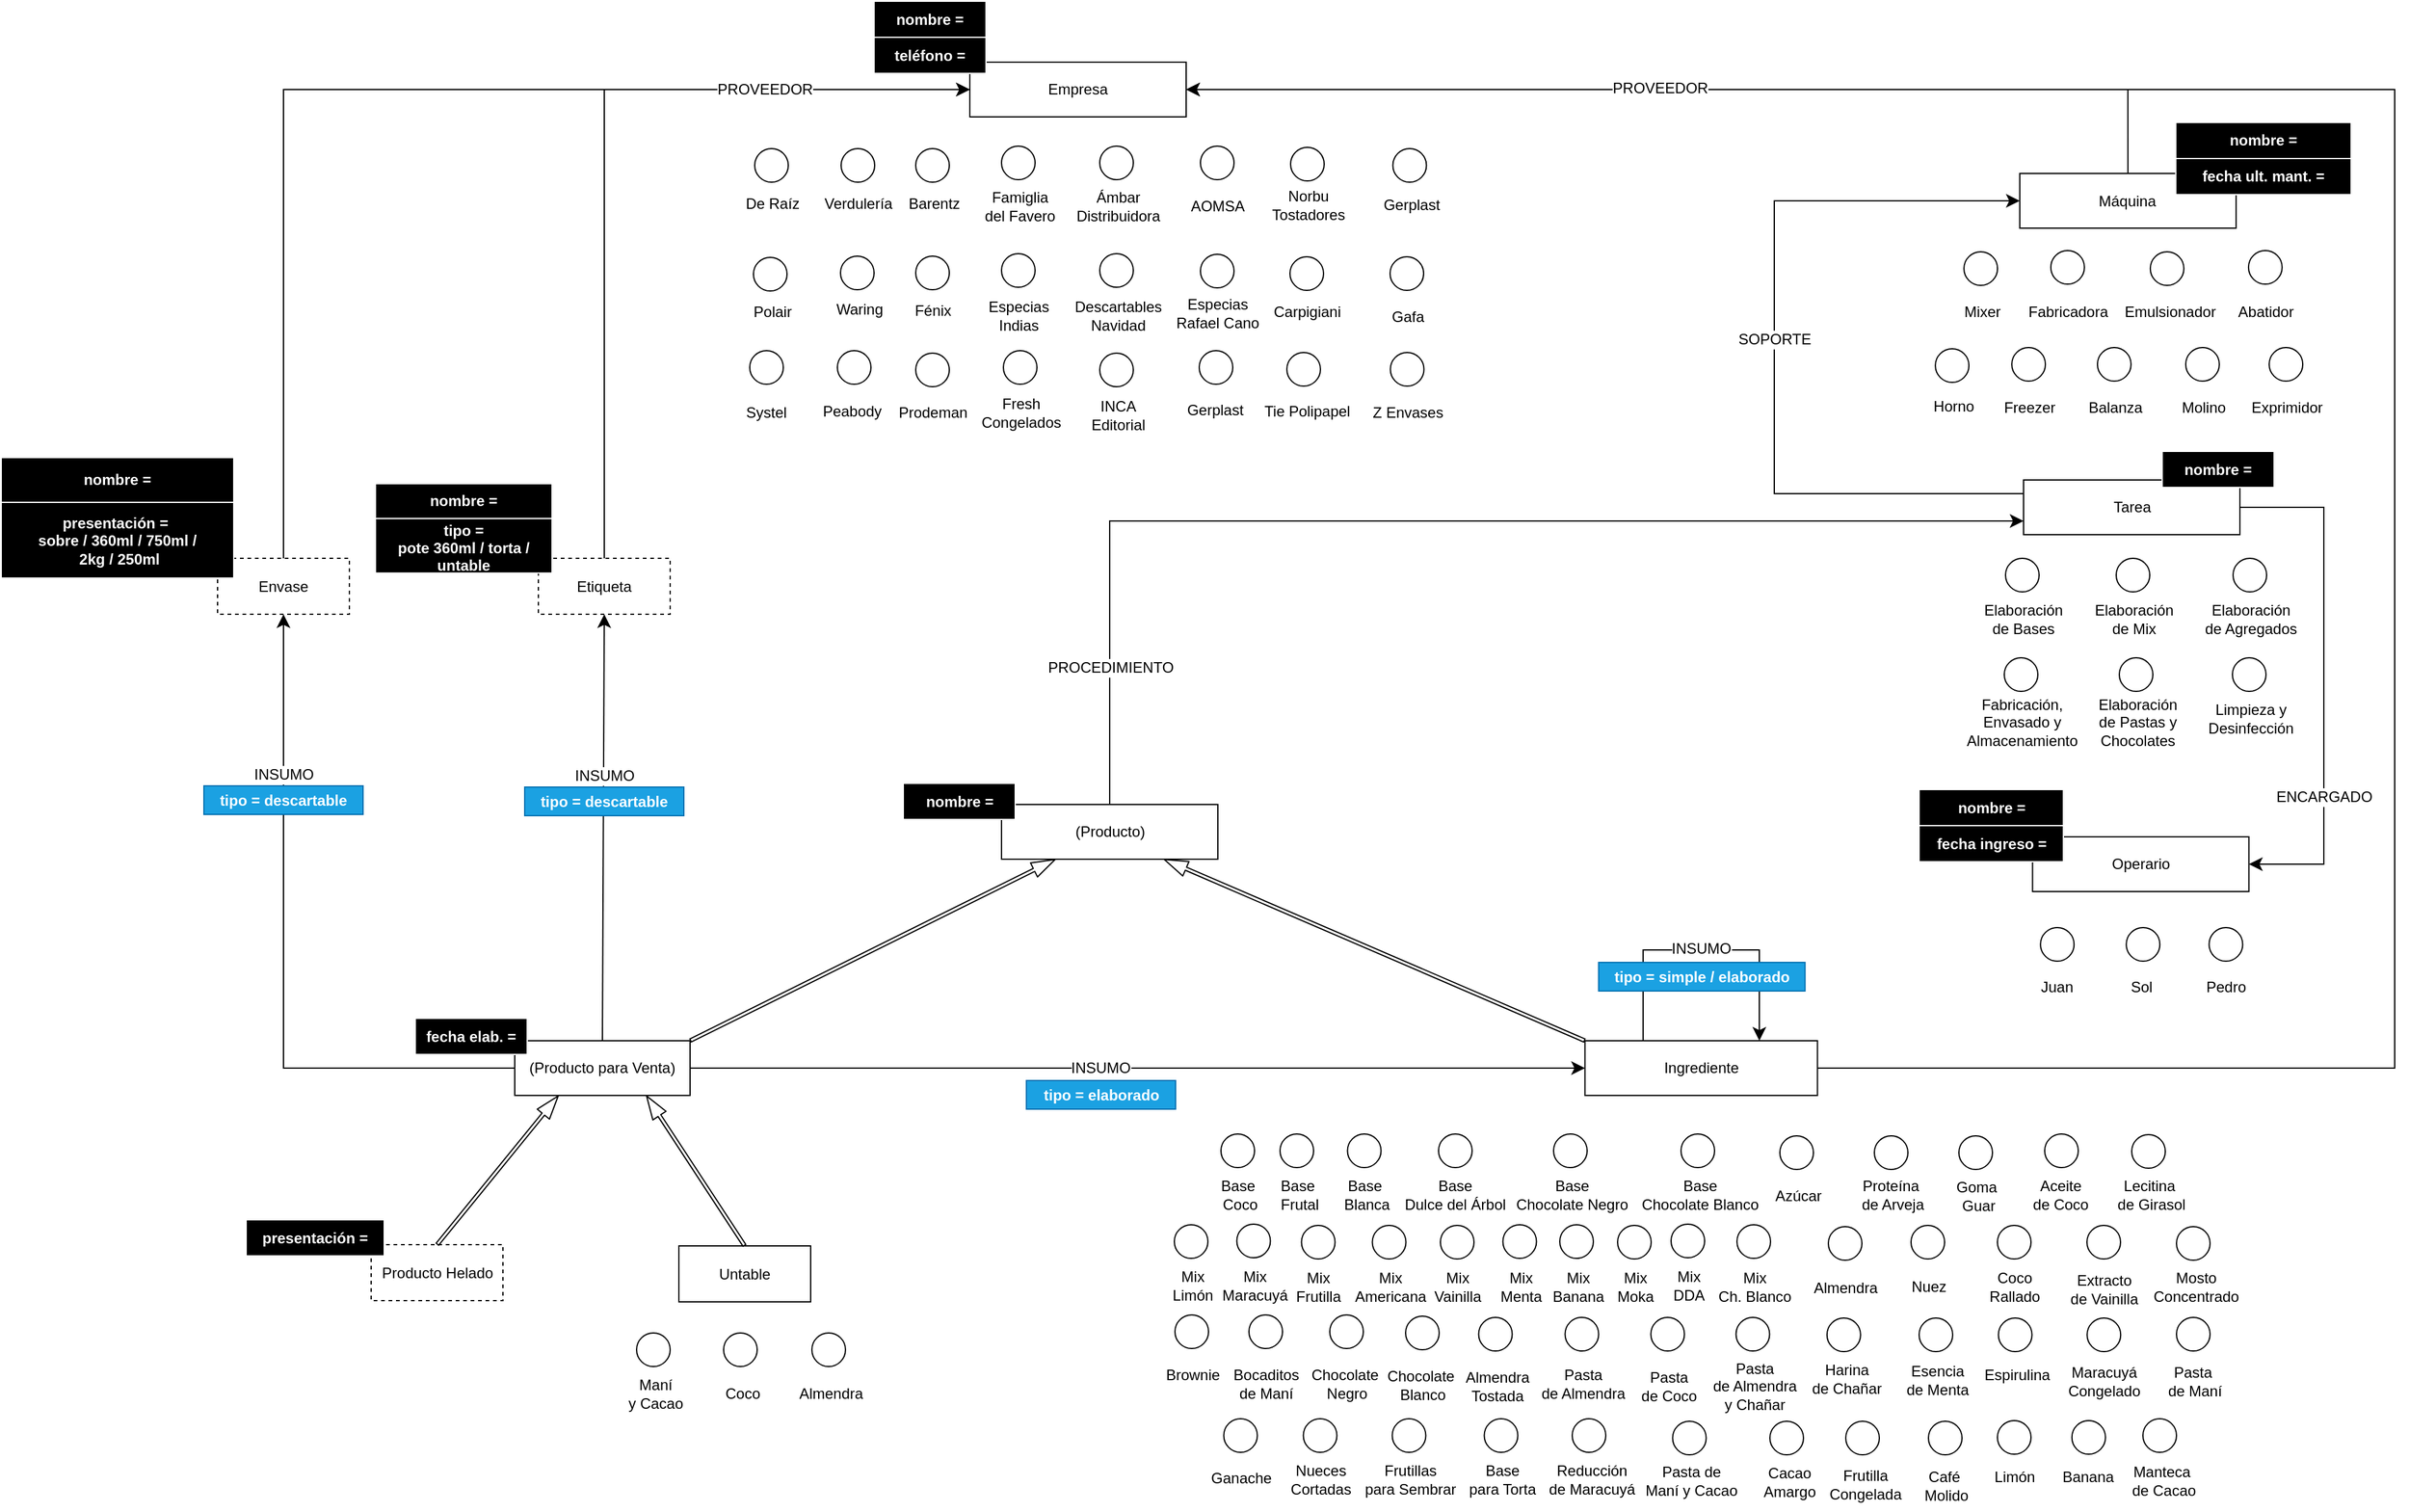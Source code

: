 <mxfile version="24.2.2" type="github">
  <diagram name="Page-1" id="x12bkyuIzFJq4ZUIWQfr">
    <mxGraphModel dx="3460" dy="2151" grid="0" gridSize="10" guides="1" tooltips="1" connect="1" arrows="1" fold="1" page="0" pageScale="1" pageWidth="827" pageHeight="1169" math="0" shadow="0">
      <root>
        <mxCell id="0" />
        <mxCell id="1" parent="0" />
        <mxCell id="L_YjPf033X-OpGffFkXy-134" style="edgeStyle=none;curved=1;rounded=0;orthogonalLoop=1;jettySize=auto;html=1;exitX=0.5;exitY=0;exitDx=0;exitDy=0;fontSize=12;startSize=8;endSize=8;entryX=0.5;entryY=1;entryDx=0;entryDy=0;" parent="1" source="Qv3d4LhTkvHDMVTxzrqH-2" target="L_YjPf033X-OpGffFkXy-135" edge="1">
          <mxGeometry relative="1" as="geometry">
            <mxPoint x="-595.294" y="-540.882" as="targetPoint" />
          </mxGeometry>
        </mxCell>
        <mxCell id="tDOr0GZJXbc1pfqS6N4M-6" value="INSUMO" style="edgeLabel;html=1;align=center;verticalAlign=middle;resizable=0;points=[];fontSize=12;" parent="L_YjPf033X-OpGffFkXy-134" vertex="1" connectable="0">
          <mxGeometry x="0.005" y="-1" relative="1" as="geometry">
            <mxPoint x="-1" y="-41" as="offset" />
          </mxGeometry>
        </mxCell>
        <mxCell id="Qv3d4LhTkvHDMVTxzrqH-2" value="(Producto para Venta)" style="rounded=0;whiteSpace=wrap;html=1;fillStyle=auto;" parent="1" vertex="1">
          <mxGeometry x="-540" y="-120" width="141" height="44" as="geometry" />
        </mxCell>
        <mxCell id="Qv3d4LhTkvHDMVTxzrqH-14" value="Producto Helado" style="rounded=0;whiteSpace=wrap;html=1;dashed=1;" parent="1" vertex="1">
          <mxGeometry x="-655.5" y="44" width="106" height="45" as="geometry" />
        </mxCell>
        <mxCell id="Qv3d4LhTkvHDMVTxzrqH-15" value="Untable" style="rounded=0;whiteSpace=wrap;html=1;" parent="1" vertex="1">
          <mxGeometry x="-408" y="45" width="106" height="45" as="geometry" />
        </mxCell>
        <mxCell id="L_YjPf033X-OpGffFkXy-85" style="edgeStyle=orthogonalEdgeStyle;rounded=0;orthogonalLoop=1;jettySize=auto;html=1;exitX=0.5;exitY=0;exitDx=0;exitDy=0;entryX=0;entryY=0.75;entryDx=0;entryDy=0;fontSize=12;startSize=8;endSize=8;" parent="1" source="L1drH5XASF7p8J0Dx8UT-1" target="L_YjPf033X-OpGffFkXy-36" edge="1">
          <mxGeometry relative="1" as="geometry">
            <Array as="points">
              <mxPoint x="-61" y="-538" />
            </Array>
          </mxGeometry>
        </mxCell>
        <mxCell id="L_YjPf033X-OpGffFkXy-86" value="PROCEDIMIENTO" style="edgeLabel;html=1;align=center;verticalAlign=middle;resizable=0;points=[];fontSize=12;" parent="L_YjPf033X-OpGffFkXy-85" vertex="1" connectable="0">
          <mxGeometry x="0.637" y="4" relative="1" as="geometry">
            <mxPoint x="-560" y="122" as="offset" />
          </mxGeometry>
        </mxCell>
        <mxCell id="Qv3d4LhTkvHDMVTxzrqH-3" value="Ingrediente" style="rounded=0;whiteSpace=wrap;html=1;" parent="1" vertex="1">
          <mxGeometry x="320.75" y="-120" width="187" height="44" as="geometry" />
        </mxCell>
        <mxCell id="Qv3d4LhTkvHDMVTxzrqH-23" style="edgeStyle=none;curved=1;rounded=1;orthogonalLoop=1;jettySize=auto;html=1;entryX=0.25;entryY=1;entryDx=0;entryDy=0;fontSize=12;strokeColor=default;shape=flexArrow;endSize=5.96;startArrow=none;startFill=0;strokeWidth=1;width=2.667;endWidth=9;exitX=0.5;exitY=0;exitDx=0;exitDy=0;" parent="1" source="Qv3d4LhTkvHDMVTxzrqH-14" target="Qv3d4LhTkvHDMVTxzrqH-2" edge="1">
          <mxGeometry relative="1" as="geometry">
            <mxPoint x="-503.5" y="57" as="sourcePoint" />
            <mxPoint x="-308.5" y="-72" as="targetPoint" />
          </mxGeometry>
        </mxCell>
        <mxCell id="Qv3d4LhTkvHDMVTxzrqH-24" style="edgeStyle=none;curved=1;rounded=1;orthogonalLoop=1;jettySize=auto;html=1;entryX=0.75;entryY=1;entryDx=0;entryDy=0;fontSize=12;strokeColor=default;shape=flexArrow;endSize=5.96;startArrow=none;startFill=0;strokeWidth=1;width=2.667;endWidth=9;exitX=0.5;exitY=0;exitDx=0;exitDy=0;" parent="1" source="Qv3d4LhTkvHDMVTxzrqH-15" target="Qv3d4LhTkvHDMVTxzrqH-2" edge="1">
          <mxGeometry relative="1" as="geometry">
            <mxPoint x="12.5" y="30" as="sourcePoint" />
            <mxPoint x="-179.5" y="-99" as="targetPoint" />
          </mxGeometry>
        </mxCell>
        <mxCell id="L_YjPf033X-OpGffFkXy-229" style="edgeStyle=orthogonalEdgeStyle;rounded=0;orthogonalLoop=1;jettySize=auto;html=1;exitX=1;exitY=0.5;exitDx=0;exitDy=0;entryX=1;entryY=0.5;entryDx=0;entryDy=0;fontSize=12;startSize=8;endSize=8;" parent="1" source="Qv3d4LhTkvHDMVTxzrqH-3" target="L_YjPf033X-OpGffFkXy-170" edge="1">
          <mxGeometry relative="1" as="geometry">
            <Array as="points">
              <mxPoint x="972" y="-98" />
              <mxPoint x="972" y="-885" />
            </Array>
            <mxPoint x="826.87" y="-222" as="sourcePoint" />
          </mxGeometry>
        </mxCell>
        <mxCell id="Qv3d4LhTkvHDMVTxzrqH-29" value="" style="ellipse;whiteSpace=wrap;html=1;aspect=fixed;" parent="1" vertex="1">
          <mxGeometry x="553.5" y="-43.5" width="27" height="27" as="geometry" />
        </mxCell>
        <mxCell id="Qv3d4LhTkvHDMVTxzrqH-30" value="&lt;div&gt;Proteína&amp;nbsp;&lt;/div&gt;&lt;div&gt;de Arveja&lt;/div&gt;" style="text;html=1;align=center;verticalAlign=middle;resizable=0;points=[];autosize=1;strokeColor=none;fillColor=none;fontSize=12;" parent="1" vertex="1">
          <mxGeometry x="533" y="-16.5" width="69" height="41" as="geometry" />
        </mxCell>
        <mxCell id="Qv3d4LhTkvHDMVTxzrqH-32" value="" style="ellipse;whiteSpace=wrap;html=1;aspect=fixed;" parent="1" vertex="1">
          <mxGeometry x="477.5" y="-43.5" width="27" height="27" as="geometry" />
        </mxCell>
        <mxCell id="Qv3d4LhTkvHDMVTxzrqH-33" value="Azúcar" style="text;html=1;align=center;verticalAlign=middle;resizable=0;points=[];autosize=1;strokeColor=none;fillColor=none;fontSize=12;" parent="1" vertex="1">
          <mxGeometry x="464" y="-8.5" width="55" height="26" as="geometry" />
        </mxCell>
        <mxCell id="Qv3d4LhTkvHDMVTxzrqH-37" value="" style="ellipse;whiteSpace=wrap;html=1;aspect=fixed;" parent="1" vertex="1">
          <mxGeometry x="621.5" y="-43.5" width="27" height="27" as="geometry" />
        </mxCell>
        <mxCell id="Qv3d4LhTkvHDMVTxzrqH-38" value="&lt;div&gt;Goma&amp;nbsp;&lt;/div&gt;&lt;div&gt;Guar&lt;/div&gt;" style="text;html=1;align=center;verticalAlign=middle;resizable=0;points=[];autosize=1;strokeColor=none;fillColor=none;fontSize=12;" parent="1" vertex="1">
          <mxGeometry x="610" y="-15.5" width="54" height="41" as="geometry" />
        </mxCell>
        <mxCell id="Qv3d4LhTkvHDMVTxzrqH-40" value="" style="ellipse;whiteSpace=wrap;html=1;aspect=fixed;" parent="1" vertex="1">
          <mxGeometry x="760.5" y="-44.5" width="27" height="27" as="geometry" />
        </mxCell>
        <mxCell id="Qv3d4LhTkvHDMVTxzrqH-41" value="&lt;div&gt;Lecitina&amp;nbsp;&lt;/div&gt;&lt;div&gt;de Girasol&lt;/div&gt;" style="text;html=1;align=center;verticalAlign=middle;resizable=0;points=[];autosize=1;strokeColor=none;fillColor=none;fontSize=12;" parent="1" vertex="1">
          <mxGeometry x="739" y="-16.5" width="73" height="41" as="geometry" />
        </mxCell>
        <mxCell id="Qv3d4LhTkvHDMVTxzrqH-42" value="" style="ellipse;whiteSpace=wrap;html=1;aspect=fixed;" parent="1" vertex="1">
          <mxGeometry x="690.5" y="-45" width="27" height="27" as="geometry" />
        </mxCell>
        <mxCell id="Qv3d4LhTkvHDMVTxzrqH-43" value="&lt;div&gt;Aceite&lt;/div&gt;&lt;div&gt;de Coco&lt;br&gt;&lt;/div&gt;" style="text;html=1;align=center;verticalAlign=middle;resizable=0;points=[];autosize=1;strokeColor=none;fillColor=none;fontSize=12;" parent="1" vertex="1">
          <mxGeometry x="671" y="-16.5" width="63" height="41" as="geometry" />
        </mxCell>
        <mxCell id="Qv3d4LhTkvHDMVTxzrqH-44" value="" style="ellipse;whiteSpace=wrap;html=1;aspect=fixed;" parent="1" vertex="1">
          <mxGeometry x="796.5" y="29.5" width="27" height="27" as="geometry" />
        </mxCell>
        <mxCell id="Qv3d4LhTkvHDMVTxzrqH-45" value="Mosto&lt;br&gt;Concentrado" style="text;html=1;align=center;verticalAlign=middle;resizable=0;points=[];autosize=1;strokeColor=none;fillColor=none;fontSize=12;" parent="1" vertex="1">
          <mxGeometry x="768" y="57.5" width="87" height="41" as="geometry" />
        </mxCell>
        <mxCell id="Qv3d4LhTkvHDMVTxzrqH-46" value="" style="ellipse;whiteSpace=wrap;html=1;aspect=fixed;" parent="1" vertex="1">
          <mxGeometry x="469.5" y="186" width="27" height="27" as="geometry" />
        </mxCell>
        <mxCell id="Qv3d4LhTkvHDMVTxzrqH-47" value="&lt;div&gt;Cacao&lt;/div&gt;&lt;div&gt;Amargo&lt;br&gt;&lt;/div&gt;" style="text;html=1;align=center;verticalAlign=middle;resizable=0;points=[];autosize=1;strokeColor=none;fillColor=none;fontSize=12;" parent="1" vertex="1">
          <mxGeometry x="455" y="214" width="60" height="41" as="geometry" />
        </mxCell>
        <mxCell id="Qv3d4LhTkvHDMVTxzrqH-48" value="" style="ellipse;whiteSpace=wrap;html=1;aspect=fixed;" parent="1" vertex="1">
          <mxGeometry x="515.41" y="103" width="27" height="27" as="geometry" />
        </mxCell>
        <mxCell id="Qv3d4LhTkvHDMVTxzrqH-49" value="&lt;div&gt;Harina &lt;br&gt;&lt;/div&gt;&lt;div&gt;de Chañar&lt;br&gt;&lt;/div&gt;" style="text;html=1;align=center;verticalAlign=middle;resizable=0;points=[];autosize=1;strokeColor=none;fillColor=none;fontSize=12;" parent="1" vertex="1">
          <mxGeometry x="493.91" y="131" width="74" height="41" as="geometry" />
        </mxCell>
        <mxCell id="Qv3d4LhTkvHDMVTxzrqH-50" value="" style="ellipse;whiteSpace=wrap;html=1;aspect=fixed;" parent="1" vertex="1">
          <mxGeometry x="516.5" y="29.5" width="27" height="27" as="geometry" />
        </mxCell>
        <mxCell id="Qv3d4LhTkvHDMVTxzrqH-51" value="Almendra" style="text;html=1;align=center;verticalAlign=middle;resizable=0;points=[];autosize=1;strokeColor=none;fillColor=none;fontSize=12;" parent="1" vertex="1">
          <mxGeometry x="495.5" y="65.5" width="69" height="26" as="geometry" />
        </mxCell>
        <mxCell id="Qv3d4LhTkvHDMVTxzrqH-53" value="" style="ellipse;whiteSpace=wrap;html=1;aspect=fixed;" parent="1" vertex="1">
          <mxGeometry x="583" y="28.5" width="27" height="27" as="geometry" />
        </mxCell>
        <mxCell id="Qv3d4LhTkvHDMVTxzrqH-54" value="Nuez" style="text;html=1;align=center;verticalAlign=middle;resizable=0;points=[];autosize=1;strokeColor=none;fillColor=none;fontSize=12;" parent="1" vertex="1">
          <mxGeometry x="574" y="64.5" width="46" height="26" as="geometry" />
        </mxCell>
        <mxCell id="Qv3d4LhTkvHDMVTxzrqH-55" value="" style="ellipse;whiteSpace=wrap;html=1;aspect=fixed;" parent="1" vertex="1">
          <mxGeometry x="652.5" y="28.5" width="27" height="27" as="geometry" />
        </mxCell>
        <mxCell id="Qv3d4LhTkvHDMVTxzrqH-56" value="Coco &lt;br&gt;Rallado" style="text;html=1;align=center;verticalAlign=middle;resizable=0;points=[];autosize=1;strokeColor=none;fillColor=none;fontSize=12;" parent="1" vertex="1">
          <mxGeometry x="636.5" y="57.5" width="59" height="41" as="geometry" />
        </mxCell>
        <mxCell id="Qv3d4LhTkvHDMVTxzrqH-57" value="" style="ellipse;whiteSpace=wrap;html=1;aspect=fixed;" parent="1" vertex="1">
          <mxGeometry x="724.5" y="28.5" width="27" height="27" as="geometry" />
        </mxCell>
        <mxCell id="Qv3d4LhTkvHDMVTxzrqH-58" value="&lt;div&gt;Extracto&lt;/div&gt;&lt;div&gt;de Vainilla&lt;br&gt;&lt;/div&gt;" style="text;html=1;align=center;verticalAlign=middle;resizable=0;points=[];autosize=1;strokeColor=none;fillColor=none;fontSize=12;" parent="1" vertex="1">
          <mxGeometry x="702" y="59.5" width="72" height="41" as="geometry" />
        </mxCell>
        <mxCell id="Qv3d4LhTkvHDMVTxzrqH-59" value="" style="ellipse;whiteSpace=wrap;html=1;aspect=fixed;" parent="1" vertex="1">
          <mxGeometry x="796.5" y="102.5" width="27" height="27" as="geometry" />
        </mxCell>
        <mxCell id="Qv3d4LhTkvHDMVTxzrqH-60" value="&lt;div&gt;Pasta&amp;nbsp;&lt;/div&gt;&lt;div&gt;de Maní&lt;/div&gt;" style="text;html=1;align=center;verticalAlign=middle;resizable=0;points=[];autosize=1;strokeColor=none;fillColor=none;fontSize=12;" parent="1" vertex="1">
          <mxGeometry x="780" y="133.5" width="61" height="41" as="geometry" />
        </mxCell>
        <mxCell id="Qv3d4LhTkvHDMVTxzrqH-62" value="" style="ellipse;whiteSpace=wrap;html=1;aspect=fixed;" parent="1" vertex="1">
          <mxGeometry x="769.5" y="184" width="27" height="27" as="geometry" />
        </mxCell>
        <mxCell id="Qv3d4LhTkvHDMVTxzrqH-63" value="&lt;div&gt;Manteca&amp;nbsp;&lt;/div&gt;&lt;div&gt;de Cacao&lt;/div&gt;" style="text;html=1;align=center;verticalAlign=middle;resizable=0;points=[];autosize=1;strokeColor=none;fillColor=none;fontSize=12;" parent="1" vertex="1">
          <mxGeometry x="751" y="213" width="69" height="41" as="geometry" />
        </mxCell>
        <mxCell id="Qv3d4LhTkvHDMVTxzrqH-64" value="" style="ellipse;whiteSpace=wrap;html=1;aspect=fixed;" parent="1" vertex="1">
          <mxGeometry x="653.29" y="103" width="27" height="27" as="geometry" />
        </mxCell>
        <mxCell id="Qv3d4LhTkvHDMVTxzrqH-65" value="Espirulina" style="text;html=1;align=center;verticalAlign=middle;resizable=0;points=[];autosize=1;strokeColor=none;fillColor=none;fontSize=12;" parent="1" vertex="1">
          <mxGeometry x="632.29" y="136" width="71" height="26" as="geometry" />
        </mxCell>
        <mxCell id="Qv3d4LhTkvHDMVTxzrqH-66" value="" style="ellipse;whiteSpace=wrap;html=1;aspect=fixed;" parent="1" vertex="1">
          <mxGeometry x="530.5" y="186" width="27" height="27" as="geometry" />
        </mxCell>
        <mxCell id="Qv3d4LhTkvHDMVTxzrqH-67" value="&lt;div&gt;Frutilla &lt;br&gt;&lt;/div&gt;&lt;div&gt;Congelada&lt;br&gt;&lt;/div&gt;" style="text;html=1;align=center;verticalAlign=middle;resizable=0;points=[];autosize=1;strokeColor=none;fillColor=none;fontSize=12;" parent="1" vertex="1">
          <mxGeometry x="508" y="216" width="76" height="41" as="geometry" />
        </mxCell>
        <mxCell id="Qv3d4LhTkvHDMVTxzrqH-68" value="" style="ellipse;whiteSpace=wrap;html=1;aspect=fixed;" parent="1" vertex="1">
          <mxGeometry x="724.62" y="103" width="27" height="27" as="geometry" />
        </mxCell>
        <mxCell id="Qv3d4LhTkvHDMVTxzrqH-69" value="&lt;div&gt;Maracuyá&lt;/div&gt;&lt;div&gt;Congelado&lt;br&gt;&lt;/div&gt;" style="text;html=1;align=center;verticalAlign=middle;resizable=0;points=[];autosize=1;strokeColor=none;fillColor=none;fontSize=12;" parent="1" vertex="1">
          <mxGeometry x="700.34" y="133.5" width="76" height="41" as="geometry" />
        </mxCell>
        <mxCell id="Qv3d4LhTkvHDMVTxzrqH-70" value="" style="ellipse;whiteSpace=wrap;html=1;aspect=fixed;" parent="1" vertex="1">
          <mxGeometry x="589.5" y="103" width="27" height="27" as="geometry" />
        </mxCell>
        <mxCell id="Qv3d4LhTkvHDMVTxzrqH-71" value="&lt;div&gt;Esencia&lt;/div&gt;&lt;div&gt;de Menta&lt;br&gt;&lt;/div&gt;" style="text;html=1;align=center;verticalAlign=middle;resizable=0;points=[];autosize=1;strokeColor=none;fillColor=none;fontSize=12;" parent="1" vertex="1">
          <mxGeometry x="569.91" y="132" width="68" height="41" as="geometry" />
        </mxCell>
        <mxCell id="L_YjPf033X-OpGffFkXy-1" value="" style="ellipse;whiteSpace=wrap;html=1;aspect=fixed;" parent="1" vertex="1">
          <mxGeometry x="129.75" y="-45" width="27" height="27" as="geometry" />
        </mxCell>
        <mxCell id="L_YjPf033X-OpGffFkXy-2" value="&lt;div&gt;Base&amp;nbsp;&lt;/div&gt;&lt;div&gt;Blanca&lt;/div&gt;" style="text;html=1;align=center;verticalAlign=middle;resizable=0;points=[];autosize=1;strokeColor=none;fillColor=none;fontSize=12;" parent="1" vertex="1">
          <mxGeometry x="117.25" y="-17" width="55" height="41" as="geometry" />
        </mxCell>
        <mxCell id="L_YjPf033X-OpGffFkXy-3" value="" style="ellipse;whiteSpace=wrap;html=1;aspect=fixed;" parent="1" vertex="1">
          <mxGeometry x="92.75" y="28.5" width="27" height="27" as="geometry" />
        </mxCell>
        <mxCell id="L_YjPf033X-OpGffFkXy-4" value="&lt;div&gt;Mix&lt;/div&gt;&lt;div&gt;Frutilla&lt;br&gt;&lt;/div&gt;" style="text;html=1;align=center;verticalAlign=middle;resizable=0;points=[];autosize=1;strokeColor=none;fillColor=none;fontSize=12;" parent="1" vertex="1">
          <mxGeometry x="79.25" y="57.5" width="54" height="41" as="geometry" />
        </mxCell>
        <mxCell id="L_YjPf033X-OpGffFkXy-8" value="" style="ellipse;whiteSpace=wrap;html=1;aspect=fixed;" parent="1" vertex="1">
          <mxGeometry x="-9" y="100.5" width="27" height="27" as="geometry" />
        </mxCell>
        <mxCell id="L_YjPf033X-OpGffFkXy-9" value="Brownie" style="text;html=1;align=center;verticalAlign=middle;resizable=0;points=[];autosize=1;strokeColor=none;fillColor=none;fontSize=12;" parent="1" vertex="1">
          <mxGeometry x="-25.5" y="135.5" width="61" height="26" as="geometry" />
        </mxCell>
        <mxCell id="L_YjPf033X-OpGffFkXy-10" value="" style="ellipse;whiteSpace=wrap;html=1;aspect=fixed;" parent="1" vertex="1">
          <mxGeometry x="50.5" y="100.5" width="27" height="27" as="geometry" />
        </mxCell>
        <mxCell id="L_YjPf033X-OpGffFkXy-11" value="&lt;div&gt;Bocaditos &lt;br&gt;&lt;/div&gt;&lt;div&gt;de Maní&lt;br&gt;&lt;/div&gt;" style="text;html=1;align=center;verticalAlign=middle;resizable=0;points=[];autosize=1;strokeColor=none;fillColor=none;fontSize=12;" parent="1" vertex="1">
          <mxGeometry x="28.5" y="135.5" width="71" height="41" as="geometry" />
        </mxCell>
        <mxCell id="L_YjPf033X-OpGffFkXy-15" value="" style="ellipse;whiteSpace=wrap;html=1;aspect=fixed;" parent="1" vertex="1">
          <mxGeometry x="115.5" y="100.5" width="27" height="27" as="geometry" />
        </mxCell>
        <mxCell id="L_YjPf033X-OpGffFkXy-16" value="&lt;div&gt;Chocolate&amp;nbsp;&lt;/div&gt;&lt;div&gt;Negro&lt;/div&gt;" style="text;html=1;align=center;verticalAlign=middle;resizable=0;points=[];autosize=1;strokeColor=none;fillColor=none;fontSize=12;" parent="1" vertex="1">
          <mxGeometry x="91.5" y="135.5" width="75" height="41" as="geometry" />
        </mxCell>
        <mxCell id="L_YjPf033X-OpGffFkXy-17" value="" style="ellipse;whiteSpace=wrap;html=1;aspect=fixed;" parent="1" vertex="1">
          <mxGeometry x="176.5" y="101.5" width="27" height="27" as="geometry" />
        </mxCell>
        <mxCell id="L_YjPf033X-OpGffFkXy-18" value="&lt;div&gt;Chocolate&amp;nbsp;&lt;/div&gt;&lt;div&gt;Blanco&lt;/div&gt;" style="text;html=1;align=center;verticalAlign=middle;resizable=0;points=[];autosize=1;strokeColor=none;fillColor=none;fontSize=12;" parent="1" vertex="1">
          <mxGeometry x="152.5" y="136.5" width="75" height="41" as="geometry" />
        </mxCell>
        <mxCell id="L_YjPf033X-OpGffFkXy-19" value="" style="ellipse;whiteSpace=wrap;html=1;aspect=fixed;" parent="1" vertex="1">
          <mxGeometry x="304.75" y="102.5" width="27" height="27" as="geometry" />
        </mxCell>
        <mxCell id="L_YjPf033X-OpGffFkXy-20" value="&lt;div&gt;Pasta&lt;/div&gt;&lt;div&gt;de Almendra&lt;br&gt;&lt;/div&gt;" style="text;html=1;align=center;verticalAlign=middle;resizable=0;points=[];autosize=1;strokeColor=none;fillColor=none;fontSize=12;" parent="1" vertex="1">
          <mxGeometry x="275.75" y="135.5" width="86" height="41" as="geometry" />
        </mxCell>
        <mxCell id="L_YjPf033X-OpGffFkXy-21" value="" style="ellipse;whiteSpace=wrap;html=1;aspect=fixed;" parent="1" vertex="1">
          <mxGeometry x="373.75" y="102.5" width="27" height="27" as="geometry" />
        </mxCell>
        <mxCell id="L_YjPf033X-OpGffFkXy-22" value="&lt;div&gt;Pasta&lt;/div&gt;&lt;div&gt;de Coco&lt;br&gt;&lt;/div&gt;" style="text;html=1;align=center;verticalAlign=middle;resizable=0;points=[];autosize=1;strokeColor=none;fillColor=none;fontSize=12;" parent="1" vertex="1">
          <mxGeometry x="356.75" y="137.5" width="63" height="41" as="geometry" />
        </mxCell>
        <mxCell id="L_YjPf033X-OpGffFkXy-23" value="" style="ellipse;whiteSpace=wrap;html=1;aspect=fixed;" parent="1" vertex="1">
          <mxGeometry x="442.25" y="102.5" width="27" height="27" as="geometry" />
        </mxCell>
        <mxCell id="L_YjPf033X-OpGffFkXy-24" value="&lt;div&gt;Pasta&lt;/div&gt;&lt;div&gt;de Almendra &lt;br&gt;&lt;/div&gt;&lt;div&gt;y Chañar&lt;br&gt;&lt;/div&gt;" style="text;html=1;align=center;verticalAlign=middle;resizable=0;points=[];autosize=1;strokeColor=none;fillColor=none;fontSize=12;" parent="1" vertex="1">
          <mxGeometry x="414.25" y="130.5" width="86" height="55" as="geometry" />
        </mxCell>
        <mxCell id="L_YjPf033X-OpGffFkXy-27" value="" style="ellipse;whiteSpace=wrap;html=1;aspect=fixed;" parent="1" vertex="1">
          <mxGeometry x="-442" y="115" width="27" height="27" as="geometry" />
        </mxCell>
        <mxCell id="L_YjPf033X-OpGffFkXy-28" value="&lt;div&gt;Maní &lt;br&gt;&lt;/div&gt;&lt;div&gt;y Cacao&lt;br&gt;&lt;/div&gt;" style="text;html=1;align=center;verticalAlign=middle;resizable=0;points=[];autosize=1;strokeColor=none;fillColor=none;fontSize=12;" parent="1" vertex="1">
          <mxGeometry x="-458.5" y="143" width="62" height="41" as="geometry" />
        </mxCell>
        <mxCell id="L_YjPf033X-OpGffFkXy-29" value="" style="ellipse;whiteSpace=wrap;html=1;aspect=fixed;" parent="1" vertex="1">
          <mxGeometry x="-372" y="115" width="27" height="27" as="geometry" />
        </mxCell>
        <mxCell id="L_YjPf033X-OpGffFkXy-30" value="Coco" style="text;html=1;align=center;verticalAlign=middle;resizable=0;points=[];autosize=1;strokeColor=none;fillColor=none;fontSize=12;" parent="1" vertex="1">
          <mxGeometry x="-380.5" y="151" width="46" height="26" as="geometry" />
        </mxCell>
        <mxCell id="L_YjPf033X-OpGffFkXy-31" value="" style="ellipse;whiteSpace=wrap;html=1;aspect=fixed;" parent="1" vertex="1">
          <mxGeometry x="-301" y="115" width="27" height="27" as="geometry" />
        </mxCell>
        <mxCell id="L_YjPf033X-OpGffFkXy-32" value="Almendra" style="text;html=1;align=center;verticalAlign=middle;resizable=0;points=[];autosize=1;strokeColor=none;fillColor=none;fontSize=12;" parent="1" vertex="1">
          <mxGeometry x="-320.5" y="151" width="69" height="26" as="geometry" />
        </mxCell>
        <mxCell id="L_YjPf033X-OpGffFkXy-33" style="edgeStyle=orthogonalEdgeStyle;rounded=0;orthogonalLoop=1;jettySize=auto;html=1;exitX=1;exitY=0.5;exitDx=0;exitDy=0;entryX=0;entryY=0.5;entryDx=0;entryDy=0;fontSize=12;startSize=8;endSize=8;" parent="1" source="Qv3d4LhTkvHDMVTxzrqH-2" target="Qv3d4LhTkvHDMVTxzrqH-3" edge="1">
          <mxGeometry relative="1" as="geometry">
            <mxPoint x="194" y="-214" as="sourcePoint" />
            <mxPoint x="774" y="-214" as="targetPoint" />
          </mxGeometry>
        </mxCell>
        <mxCell id="L_YjPf033X-OpGffFkXy-34" value="INSUMO" style="edgeLabel;html=1;align=center;verticalAlign=middle;resizable=0;points=[];fontSize=12;" parent="L_YjPf033X-OpGffFkXy-33" vertex="1" connectable="0">
          <mxGeometry x="-0.013" y="1" relative="1" as="geometry">
            <mxPoint x="-25" y="1" as="offset" />
          </mxGeometry>
        </mxCell>
        <mxCell id="L_YjPf033X-OpGffFkXy-219" style="edgeStyle=orthogonalEdgeStyle;rounded=0;orthogonalLoop=1;jettySize=auto;html=1;exitX=0.5;exitY=0;exitDx=0;exitDy=0;entryX=0;entryY=0.5;entryDx=0;entryDy=0;fontSize=12;startSize=8;endSize=8;" parent="1" source="L_YjPf033X-OpGffFkXy-35" target="L_YjPf033X-OpGffFkXy-170" edge="1">
          <mxGeometry relative="1" as="geometry" />
        </mxCell>
        <mxCell id="L_YjPf033X-OpGffFkXy-35" value="Envase" style="rounded=0;whiteSpace=wrap;html=1;dashed=1;" parent="1" vertex="1">
          <mxGeometry x="-779" y="-508" width="106" height="45" as="geometry" />
        </mxCell>
        <mxCell id="L_YjPf033X-OpGffFkXy-103" style="edgeStyle=orthogonalEdgeStyle;rounded=0;orthogonalLoop=1;jettySize=auto;html=1;exitX=1;exitY=0.5;exitDx=0;exitDy=0;entryX=1;entryY=0.5;entryDx=0;entryDy=0;fontSize=12;startSize=8;endSize=8;" parent="1" source="L_YjPf033X-OpGffFkXy-36" target="L_YjPf033X-OpGffFkXy-102" edge="1">
          <mxGeometry relative="1" as="geometry">
            <Array as="points">
              <mxPoint x="915" y="-549" />
              <mxPoint x="915" y="-262" />
            </Array>
          </mxGeometry>
        </mxCell>
        <mxCell id="L_YjPf033X-OpGffFkXy-104" value="ENCARGADO" style="edgeLabel;html=1;align=center;verticalAlign=middle;resizable=0;points=[];fontSize=12;" parent="L_YjPf033X-OpGffFkXy-103" vertex="1" connectable="0">
          <mxGeometry x="0.028" y="2" relative="1" as="geometry">
            <mxPoint x="-2" y="87" as="offset" />
          </mxGeometry>
        </mxCell>
        <mxCell id="L_YjPf033X-OpGffFkXy-136" style="edgeStyle=orthogonalEdgeStyle;rounded=0;orthogonalLoop=1;jettySize=auto;html=1;exitX=0;exitY=0.25;exitDx=0;exitDy=0;entryX=0;entryY=0.5;entryDx=0;entryDy=0;fontSize=12;startSize=8;endSize=8;" parent="1" source="L_YjPf033X-OpGffFkXy-36" target="L_YjPf033X-OpGffFkXy-133" edge="1">
          <mxGeometry relative="1" as="geometry">
            <Array as="points">
              <mxPoint x="473" y="-560" />
              <mxPoint x="473" y="-795" />
            </Array>
          </mxGeometry>
        </mxCell>
        <mxCell id="L_YjPf033X-OpGffFkXy-137" value="SOPORTE" style="edgeLabel;html=1;align=center;verticalAlign=middle;resizable=0;points=[];fontSize=12;" parent="L_YjPf033X-OpGffFkXy-136" vertex="1" connectable="0">
          <mxGeometry x="0.515" y="2" relative="1" as="geometry">
            <mxPoint x="-44" y="113" as="offset" />
          </mxGeometry>
        </mxCell>
        <mxCell id="L_YjPf033X-OpGffFkXy-36" value="Tarea" style="rounded=0;whiteSpace=wrap;html=1;" parent="1" vertex="1">
          <mxGeometry x="673.5" y="-571" width="174" height="44" as="geometry" />
        </mxCell>
        <mxCell id="L_YjPf033X-OpGffFkXy-56" style="edgeStyle=orthogonalEdgeStyle;rounded=0;orthogonalLoop=1;jettySize=auto;html=1;exitX=0;exitY=0.5;exitDx=0;exitDy=0;entryX=0.5;entryY=1;entryDx=0;entryDy=0;fontSize=12;startSize=8;endSize=8;" parent="1" source="Qv3d4LhTkvHDMVTxzrqH-2" target="L_YjPf033X-OpGffFkXy-35" edge="1">
          <mxGeometry relative="1" as="geometry">
            <mxPoint x="-384" y="-212" as="sourcePoint" />
            <mxPoint x="7" y="-214" as="targetPoint" />
          </mxGeometry>
        </mxCell>
        <mxCell id="L_YjPf033X-OpGffFkXy-57" value="INSUMO" style="edgeLabel;html=1;align=center;verticalAlign=middle;resizable=0;points=[];fontSize=12;" parent="L_YjPf033X-OpGffFkXy-56" vertex="1" connectable="0">
          <mxGeometry x="-0.013" y="1" relative="1" as="geometry">
            <mxPoint x="1" y="-150" as="offset" />
          </mxGeometry>
        </mxCell>
        <mxCell id="L_YjPf033X-OpGffFkXy-65" value="" style="ellipse;whiteSpace=wrap;html=1;aspect=fixed;" parent="1" vertex="1">
          <mxGeometry x="235.25" y="102.5" width="27" height="27" as="geometry" />
        </mxCell>
        <mxCell id="L_YjPf033X-OpGffFkXy-66" value="&lt;div&gt;Almendra&lt;/div&gt;&lt;div&gt;Tostada&lt;br&gt;&lt;/div&gt;" style="text;html=1;align=center;verticalAlign=middle;resizable=0;points=[];autosize=1;strokeColor=none;fillColor=none;fontSize=12;" parent="1" vertex="1">
          <mxGeometry x="215.25" y="137.5" width="69" height="41" as="geometry" />
        </mxCell>
        <mxCell id="L_YjPf033X-OpGffFkXy-69" value="" style="ellipse;whiteSpace=wrap;html=1;aspect=fixed;" parent="1" vertex="1">
          <mxGeometry x="659" y="-508" width="27" height="27" as="geometry" />
        </mxCell>
        <mxCell id="L_YjPf033X-OpGffFkXy-70" value="&lt;div&gt;Elaboración&lt;/div&gt;&lt;div&gt;de Bases&lt;br&gt;&lt;/div&gt;" style="text;html=1;align=center;verticalAlign=middle;resizable=0;points=[];autosize=1;strokeColor=none;fillColor=none;fontSize=12;" parent="1" vertex="1">
          <mxGeometry x="632.5" y="-480" width="81" height="41" as="geometry" />
        </mxCell>
        <mxCell id="L_YjPf033X-OpGffFkXy-71" value="" style="ellipse;whiteSpace=wrap;html=1;aspect=fixed;" parent="1" vertex="1">
          <mxGeometry x="748" y="-508" width="27" height="27" as="geometry" />
        </mxCell>
        <mxCell id="L_YjPf033X-OpGffFkXy-72" value="&lt;div&gt;Elaboración&lt;/div&gt;&lt;div&gt;de Mix&lt;br&gt;&lt;/div&gt;" style="text;html=1;align=center;verticalAlign=middle;resizable=0;points=[];autosize=1;strokeColor=none;fillColor=none;fontSize=12;" parent="1" vertex="1">
          <mxGeometry x="721.5" y="-480" width="81" height="41" as="geometry" />
        </mxCell>
        <mxCell id="L_YjPf033X-OpGffFkXy-73" value="" style="ellipse;whiteSpace=wrap;html=1;aspect=fixed;" parent="1" vertex="1">
          <mxGeometry x="658" y="-428" width="27" height="27" as="geometry" />
        </mxCell>
        <mxCell id="L_YjPf033X-OpGffFkXy-74" value="&lt;div&gt;Fabricación, &lt;br&gt;&lt;/div&gt;&lt;div&gt;Envasado y&lt;/div&gt;&lt;div&gt;Almacenamiento&lt;/div&gt;" style="text;html=1;align=center;verticalAlign=middle;resizable=0;points=[];autosize=1;strokeColor=none;fillColor=none;fontSize=12;" parent="1" vertex="1">
          <mxGeometry x="618.5" y="-404" width="107" height="55" as="geometry" />
        </mxCell>
        <mxCell id="L_YjPf033X-OpGffFkXy-78" value="" style="ellipse;whiteSpace=wrap;html=1;aspect=fixed;" parent="1" vertex="1">
          <mxGeometry x="842" y="-508" width="27" height="27" as="geometry" />
        </mxCell>
        <mxCell id="L_YjPf033X-OpGffFkXy-79" value="&lt;div&gt;Elaboración&lt;/div&gt;&lt;div&gt;de Agregados&lt;br&gt;&lt;/div&gt;" style="text;html=1;align=center;verticalAlign=middle;resizable=0;points=[];autosize=1;strokeColor=none;fillColor=none;fontSize=12;" parent="1" vertex="1">
          <mxGeometry x="809.5" y="-480" width="93" height="41" as="geometry" />
        </mxCell>
        <mxCell id="L_YjPf033X-OpGffFkXy-81" value="" style="ellipse;whiteSpace=wrap;html=1;aspect=fixed;" parent="1" vertex="1">
          <mxGeometry x="750.5" y="-428" width="27" height="27" as="geometry" />
        </mxCell>
        <mxCell id="L_YjPf033X-OpGffFkXy-82" value="&lt;div&gt;Elaboración&lt;/div&gt;&lt;div&gt;de Pastas y&lt;/div&gt;&lt;div&gt;Chocolates&lt;br&gt;&lt;/div&gt;" style="text;html=1;align=center;verticalAlign=middle;resizable=0;points=[];autosize=1;strokeColor=none;fillColor=none;fontSize=12;" parent="1" vertex="1">
          <mxGeometry x="724" y="-404" width="81" height="55" as="geometry" />
        </mxCell>
        <mxCell id="L_YjPf033X-OpGffFkXy-83" value="" style="ellipse;whiteSpace=wrap;html=1;aspect=fixed;" parent="1" vertex="1">
          <mxGeometry x="841.5" y="-428" width="27" height="27" as="geometry" />
        </mxCell>
        <mxCell id="L_YjPf033X-OpGffFkXy-84" value="&lt;div&gt;Limpieza y&lt;/div&gt;&lt;div&gt;Desinfección&lt;br&gt;&lt;/div&gt;" style="text;html=1;align=center;verticalAlign=middle;resizable=0;points=[];autosize=1;strokeColor=none;fillColor=none;fontSize=12;" parent="1" vertex="1">
          <mxGeometry x="812" y="-400" width="87" height="41" as="geometry" />
        </mxCell>
        <mxCell id="L_YjPf033X-OpGffFkXy-102" value="Operario" style="rounded=0;whiteSpace=wrap;html=1;" parent="1" vertex="1">
          <mxGeometry x="680.74" y="-284" width="174" height="44" as="geometry" />
        </mxCell>
        <mxCell id="L_YjPf033X-OpGffFkXy-105" value="" style="ellipse;whiteSpace=wrap;html=1;aspect=fixed;" parent="1" vertex="1">
          <mxGeometry x="756.12" y="-211" width="27" height="27" as="geometry" />
        </mxCell>
        <mxCell id="L_YjPf033X-OpGffFkXy-106" value="Sol" style="text;html=1;align=center;verticalAlign=middle;resizable=0;points=[];autosize=1;strokeColor=none;fillColor=none;fontSize=12;" parent="1" vertex="1">
          <mxGeometry x="750.62" y="-176" width="35" height="26" as="geometry" />
        </mxCell>
        <mxCell id="L_YjPf033X-OpGffFkXy-107" value="" style="ellipse;whiteSpace=wrap;html=1;aspect=fixed;" parent="1" vertex="1">
          <mxGeometry x="687.12" y="-211" width="27" height="27" as="geometry" />
        </mxCell>
        <mxCell id="L_YjPf033X-OpGffFkXy-108" value="Juan" style="text;html=1;align=center;verticalAlign=middle;resizable=0;points=[];autosize=1;strokeColor=none;fillColor=none;fontSize=12;" parent="1" vertex="1">
          <mxGeometry x="677.62" y="-176" width="44" height="26" as="geometry" />
        </mxCell>
        <mxCell id="L_YjPf033X-OpGffFkXy-109" value="" style="ellipse;whiteSpace=wrap;html=1;aspect=fixed;" parent="1" vertex="1">
          <mxGeometry x="822.74" y="-211" width="27" height="27" as="geometry" />
        </mxCell>
        <mxCell id="L_YjPf033X-OpGffFkXy-110" value="Pedro" style="text;html=1;align=center;verticalAlign=middle;resizable=0;points=[];autosize=1;strokeColor=none;fillColor=none;fontSize=12;" parent="1" vertex="1">
          <mxGeometry x="811.24" y="-176" width="50" height="26" as="geometry" />
        </mxCell>
        <mxCell id="L_YjPf033X-OpGffFkXy-111" value="" style="shape=table;startSize=0;container=1;collapsible=0;childLayout=tableLayout;fillColor=#000000;strokeColor=#FFFFFF;fontColor=#FFFFFF;labelPosition=left;verticalLabelPosition=middle;align=right;verticalAlign=middle;" parent="1" vertex="1">
          <mxGeometry x="-953" y="-589" width="187" height="96.82" as="geometry" />
        </mxCell>
        <mxCell id="L_YjPf033X-OpGffFkXy-253" value="" style="shape=tableRow;horizontal=0;startSize=0;swimlaneHead=0;swimlaneBody=0;strokeColor=inherit;top=0;left=0;bottom=0;right=0;collapsible=0;dropTarget=0;fillColor=none;points=[[0,0.5],[1,0.5]];portConstraint=eastwest;fontColor=#FFFFFF;" parent="L_YjPf033X-OpGffFkXy-111" vertex="1">
          <mxGeometry width="187" height="36" as="geometry" />
        </mxCell>
        <mxCell id="L_YjPf033X-OpGffFkXy-254" value="&lt;font color=&quot;#ffffff&quot;&gt;nombre =&lt;br&gt;&lt;/font&gt;" style="shape=partialRectangle;html=1;whiteSpace=wrap;connectable=0;strokeColor=inherit;overflow=hidden;fillColor=none;top=0;left=0;bottom=0;right=0;pointerEvents=1;fontStyle=1;fontSize=12;" parent="L_YjPf033X-OpGffFkXy-253" vertex="1">
          <mxGeometry width="187" height="36" as="geometry">
            <mxRectangle width="187" height="36" as="alternateBounds" />
          </mxGeometry>
        </mxCell>
        <mxCell id="L_YjPf033X-OpGffFkXy-118" value="" style="shape=tableRow;horizontal=0;startSize=0;swimlaneHead=0;swimlaneBody=0;strokeColor=inherit;top=0;left=0;bottom=0;right=0;collapsible=0;dropTarget=0;fillColor=none;points=[[0,0.5],[1,0.5]];portConstraint=eastwest;fontColor=#FFFFFF;" parent="L_YjPf033X-OpGffFkXy-111" vertex="1">
          <mxGeometry y="36" width="187" height="61" as="geometry" />
        </mxCell>
        <mxCell id="L_YjPf033X-OpGffFkXy-119" value="&lt;div&gt;&lt;font color=&quot;#ffffff&quot;&gt;presentación =&amp;nbsp;&lt;/font&gt;&lt;/div&gt;&lt;div&gt;&lt;font color=&quot;#ffffff&quot;&gt;sobre / 360ml / 750ml /&lt;/font&gt;&lt;/div&gt;&lt;div&gt;&lt;font color=&quot;#ffffff&quot;&gt;&amp;nbsp;2kg / 250ml&lt;br&gt;&lt;/font&gt;&lt;/div&gt;" style="shape=partialRectangle;html=1;whiteSpace=wrap;connectable=0;strokeColor=inherit;overflow=hidden;fillColor=none;top=0;left=0;bottom=0;right=0;pointerEvents=1;fontStyle=1;fontSize=12;" parent="L_YjPf033X-OpGffFkXy-118" vertex="1">
          <mxGeometry width="187" height="61" as="geometry">
            <mxRectangle width="187" height="61" as="alternateBounds" />
          </mxGeometry>
        </mxCell>
        <mxCell id="L_YjPf033X-OpGffFkXy-122" value="" style="shape=table;startSize=0;container=1;collapsible=0;childLayout=tableLayout;fillColor=#000000;strokeColor=#FFFFFF;fontColor=#FFFFFF;labelPosition=left;verticalLabelPosition=middle;align=right;verticalAlign=middle;" parent="1" vertex="1">
          <mxGeometry x="-620" y="-138" width="90" height="29" as="geometry" />
        </mxCell>
        <mxCell id="XDq1gKsGRjvkehi91vJU-1" value="" style="shape=tableRow;horizontal=0;startSize=0;swimlaneHead=0;swimlaneBody=0;strokeColor=inherit;top=0;left=0;bottom=0;right=0;collapsible=0;dropTarget=0;fillColor=none;points=[[0,0.5],[1,0.5]];portConstraint=eastwest;" parent="L_YjPf033X-OpGffFkXy-122" vertex="1">
          <mxGeometry width="90" height="29" as="geometry" />
        </mxCell>
        <mxCell id="XDq1gKsGRjvkehi91vJU-2" value="&lt;font color=&quot;#ffffff&quot;&gt;fecha elab. =&lt;br&gt;&lt;/font&gt;" style="shape=partialRectangle;html=1;whiteSpace=wrap;connectable=0;strokeColor=inherit;overflow=hidden;fillColor=none;top=0;left=0;bottom=0;right=0;pointerEvents=1;fontStyle=1;fontSize=12;" parent="XDq1gKsGRjvkehi91vJU-1" vertex="1">
          <mxGeometry width="90" height="29" as="geometry">
            <mxRectangle width="90" height="29" as="alternateBounds" />
          </mxGeometry>
        </mxCell>
        <mxCell id="L_YjPf033X-OpGffFkXy-127" value="" style="shape=table;startSize=0;container=1;collapsible=0;childLayout=tableLayout;fillColor=#000000;strokeColor=#FFFFFF;fontColor=#FFFFFF;labelPosition=left;verticalLabelPosition=middle;align=right;verticalAlign=middle;" parent="1" vertex="1">
          <mxGeometry x="-756" y="24" width="111" height="29" as="geometry" />
        </mxCell>
        <mxCell id="tDOr0GZJXbc1pfqS6N4M-4" value="" style="shape=tableRow;horizontal=0;startSize=0;swimlaneHead=0;swimlaneBody=0;strokeColor=inherit;top=0;left=0;bottom=0;right=0;collapsible=0;dropTarget=0;fillColor=none;points=[[0,0.5],[1,0.5]];portConstraint=eastwest;" parent="L_YjPf033X-OpGffFkXy-127" vertex="1">
          <mxGeometry width="111" height="29" as="geometry" />
        </mxCell>
        <mxCell id="tDOr0GZJXbc1pfqS6N4M-5" value="&lt;font color=&quot;#ffffff&quot;&gt;presentación =&lt;br&gt;&lt;/font&gt;" style="shape=partialRectangle;html=1;whiteSpace=wrap;connectable=0;strokeColor=inherit;overflow=hidden;fillColor=none;top=0;left=0;bottom=0;right=0;pointerEvents=1;fontStyle=1;fontSize=12;" parent="tDOr0GZJXbc1pfqS6N4M-4" vertex="1">
          <mxGeometry width="111" height="29" as="geometry">
            <mxRectangle width="111" height="29" as="alternateBounds" />
          </mxGeometry>
        </mxCell>
        <mxCell id="L_YjPf033X-OpGffFkXy-227" style="edgeStyle=orthogonalEdgeStyle;rounded=0;orthogonalLoop=1;jettySize=auto;html=1;exitX=0.5;exitY=0;exitDx=0;exitDy=0;entryX=1;entryY=0.5;entryDx=0;entryDy=0;fontSize=12;startSize=8;endSize=8;" parent="1" source="L_YjPf033X-OpGffFkXy-133" target="L_YjPf033X-OpGffFkXy-170" edge="1">
          <mxGeometry relative="1" as="geometry" />
        </mxCell>
        <mxCell id="L_YjPf033X-OpGffFkXy-228" value="PROVEEDOR" style="edgeLabel;html=1;align=center;verticalAlign=middle;resizable=0;points=[];fontSize=12;" parent="L_YjPf033X-OpGffFkXy-227" vertex="1" connectable="0">
          <mxGeometry x="0.078" y="-4" relative="1" as="geometry">
            <mxPoint y="3" as="offset" />
          </mxGeometry>
        </mxCell>
        <mxCell id="L_YjPf033X-OpGffFkXy-133" value="Máquina" style="rounded=0;whiteSpace=wrap;html=1;" parent="1" vertex="1">
          <mxGeometry x="670.44" y="-817.5" width="174" height="44" as="geometry" />
        </mxCell>
        <mxCell id="L_YjPf033X-OpGffFkXy-135" value="Etiqueta" style="rounded=0;whiteSpace=wrap;html=1;dashed=1;" parent="1" vertex="1">
          <mxGeometry x="-521" y="-508" width="106" height="45" as="geometry" />
        </mxCell>
        <mxCell id="L_YjPf033X-OpGffFkXy-141" value="" style="ellipse;whiteSpace=wrap;html=1;aspect=fixed;" parent="1" vertex="1">
          <mxGeometry x="625.56" y="-754.5" width="27" height="27" as="geometry" />
        </mxCell>
        <mxCell id="L_YjPf033X-OpGffFkXy-142" value="Mixer" style="text;html=1;align=center;verticalAlign=middle;resizable=0;points=[];autosize=1;strokeColor=none;fillColor=none;fontSize=12;" parent="1" vertex="1">
          <mxGeometry x="616.06" y="-719.5" width="47" height="26" as="geometry" />
        </mxCell>
        <mxCell id="L_YjPf033X-OpGffFkXy-146" value="" style="ellipse;whiteSpace=wrap;html=1;aspect=fixed;" parent="1" vertex="1">
          <mxGeometry x="695.44" y="-755.5" width="27" height="27" as="geometry" />
        </mxCell>
        <mxCell id="L_YjPf033X-OpGffFkXy-147" value="Fabricadora" style="text;html=1;align=center;verticalAlign=middle;resizable=0;points=[];autosize=1;strokeColor=none;fillColor=none;fontSize=12;" parent="1" vertex="1">
          <mxGeometry x="667.94" y="-719.5" width="82" height="26" as="geometry" />
        </mxCell>
        <mxCell id="L_YjPf033X-OpGffFkXy-148" value="" style="ellipse;whiteSpace=wrap;html=1;aspect=fixed;" parent="1" vertex="1">
          <mxGeometry x="775.44" y="-754.5" width="27" height="27" as="geometry" />
        </mxCell>
        <mxCell id="L_YjPf033X-OpGffFkXy-149" value="Emulsionador" style="text;html=1;align=center;verticalAlign=middle;resizable=0;points=[];autosize=1;strokeColor=none;fillColor=none;fontSize=12;" parent="1" vertex="1">
          <mxGeometry x="745.94" y="-719.5" width="91" height="26" as="geometry" />
        </mxCell>
        <mxCell id="L_YjPf033X-OpGffFkXy-151" value="" style="ellipse;whiteSpace=wrap;html=1;aspect=fixed;" parent="1" vertex="1">
          <mxGeometry x="854.44" y="-755.5" width="27" height="27" as="geometry" />
        </mxCell>
        <mxCell id="L_YjPf033X-OpGffFkXy-152" value="Abatidor" style="text;html=1;align=center;verticalAlign=middle;resizable=0;points=[];autosize=1;strokeColor=none;fillColor=none;fontSize=12;" parent="1" vertex="1">
          <mxGeometry x="836.94" y="-719.5" width="63" height="26" as="geometry" />
        </mxCell>
        <mxCell id="L_YjPf033X-OpGffFkXy-153" value="" style="ellipse;whiteSpace=wrap;html=1;aspect=fixed;" parent="1" vertex="1">
          <mxGeometry x="664.06" y="-677.5" width="27" height="27" as="geometry" />
        </mxCell>
        <mxCell id="L_YjPf033X-OpGffFkXy-154" value="Freezer" style="text;html=1;align=center;verticalAlign=middle;resizable=0;points=[];autosize=1;strokeColor=none;fillColor=none;fontSize=12;" parent="1" vertex="1">
          <mxGeometry x="648.56" y="-642.5" width="59" height="26" as="geometry" />
        </mxCell>
        <mxCell id="L_YjPf033X-OpGffFkXy-155" value="" style="ellipse;whiteSpace=wrap;html=1;aspect=fixed;" parent="1" vertex="1">
          <mxGeometry x="732.94" y="-677.5" width="27" height="27" as="geometry" />
        </mxCell>
        <mxCell id="L_YjPf033X-OpGffFkXy-156" value="Balanza" style="text;html=1;align=center;verticalAlign=middle;resizable=0;points=[];autosize=1;strokeColor=none;fillColor=none;fontSize=12;" parent="1" vertex="1">
          <mxGeometry x="716.44" y="-642.5" width="61" height="26" as="geometry" />
        </mxCell>
        <mxCell id="L_YjPf033X-OpGffFkXy-157" value="" style="ellipse;whiteSpace=wrap;html=1;aspect=fixed;" parent="1" vertex="1">
          <mxGeometry x="803.94" y="-677.5" width="27" height="27" as="geometry" />
        </mxCell>
        <mxCell id="L_YjPf033X-OpGffFkXy-158" value="Molino" style="text;html=1;align=center;verticalAlign=middle;resizable=0;points=[];autosize=1;strokeColor=none;fillColor=none;fontSize=12;" parent="1" vertex="1">
          <mxGeometry x="791.44" y="-642.5" width="53" height="26" as="geometry" />
        </mxCell>
        <mxCell id="L_YjPf033X-OpGffFkXy-159" value="" style="ellipse;whiteSpace=wrap;html=1;aspect=fixed;" parent="1" vertex="1">
          <mxGeometry x="871.06" y="-677.5" width="27" height="27" as="geometry" />
        </mxCell>
        <mxCell id="L_YjPf033X-OpGffFkXy-160" value="Exprimidor" style="text;html=1;align=center;verticalAlign=middle;resizable=0;points=[];autosize=1;strokeColor=none;fillColor=none;fontSize=12;" parent="1" vertex="1">
          <mxGeometry x="847.56" y="-642.5" width="75" height="26" as="geometry" />
        </mxCell>
        <mxCell id="L_YjPf033X-OpGffFkXy-163" value="" style="shape=table;startSize=0;container=1;collapsible=0;childLayout=tableLayout;fillColor=#000000;strokeColor=#FFFFFF;fontColor=#FFFFFF;labelPosition=left;verticalLabelPosition=middle;align=right;verticalAlign=middle;" parent="1" vertex="1">
          <mxGeometry x="-652" y="-568" width="142" height="71.833" as="geometry" />
        </mxCell>
        <mxCell id="tDOr0GZJXbc1pfqS6N4M-37" value="" style="shape=tableRow;horizontal=0;startSize=0;swimlaneHead=0;swimlaneBody=0;strokeColor=inherit;top=0;left=0;bottom=0;right=0;collapsible=0;dropTarget=0;fillColor=none;points=[[0,0.5],[1,0.5]];portConstraint=eastwest;" parent="L_YjPf033X-OpGffFkXy-163" vertex="1">
          <mxGeometry width="142" height="28" as="geometry" />
        </mxCell>
        <mxCell id="tDOr0GZJXbc1pfqS6N4M-38" value="&lt;font color=&quot;#ffffff&quot;&gt;nombre =&lt;br&gt;&lt;/font&gt;" style="shape=partialRectangle;html=1;whiteSpace=wrap;connectable=0;strokeColor=inherit;overflow=hidden;fillColor=none;top=0;left=0;bottom=0;right=0;pointerEvents=1;fontStyle=1;fontSize=12;" parent="tDOr0GZJXbc1pfqS6N4M-37" vertex="1">
          <mxGeometry width="142" height="28" as="geometry">
            <mxRectangle width="142" height="28" as="alternateBounds" />
          </mxGeometry>
        </mxCell>
        <mxCell id="L_YjPf033X-OpGffFkXy-164" value="" style="shape=tableRow;horizontal=0;startSize=0;swimlaneHead=0;swimlaneBody=0;strokeColor=inherit;top=0;left=0;bottom=0;right=0;collapsible=0;dropTarget=0;fillColor=none;points=[[0,0.5],[1,0.5]];portConstraint=eastwest;" parent="L_YjPf033X-OpGffFkXy-163" vertex="1">
          <mxGeometry y="28" width="142" height="44" as="geometry" />
        </mxCell>
        <mxCell id="L_YjPf033X-OpGffFkXy-165" value="&lt;font color=&quot;#ffffff&quot;&gt;tipo = &lt;br&gt;pote 360ml / torta / untable&lt;br&gt;&lt;/font&gt;" style="shape=partialRectangle;html=1;whiteSpace=wrap;connectable=0;strokeColor=inherit;overflow=hidden;fillColor=none;top=0;left=0;bottom=0;right=0;pointerEvents=1;fontStyle=1;fontSize=12;" parent="L_YjPf033X-OpGffFkXy-164" vertex="1">
          <mxGeometry width="142" height="44" as="geometry">
            <mxRectangle width="142" height="44" as="alternateBounds" />
          </mxGeometry>
        </mxCell>
        <mxCell id="L_YjPf033X-OpGffFkXy-170" value="Empresa" style="rounded=0;whiteSpace=wrap;html=1;" parent="1" vertex="1">
          <mxGeometry x="-174" y="-907" width="174" height="44" as="geometry" />
        </mxCell>
        <mxCell id="L_YjPf033X-OpGffFkXy-171" value="" style="ellipse;whiteSpace=wrap;html=1;aspect=fixed;" parent="1" vertex="1">
          <mxGeometry x="-217.5" y="-837.5" width="27" height="27" as="geometry" />
        </mxCell>
        <mxCell id="L_YjPf033X-OpGffFkXy-172" value="Barentz" style="text;html=1;align=center;verticalAlign=middle;resizable=0;points=[];autosize=1;strokeColor=none;fillColor=none;fontSize=12;" parent="1" vertex="1">
          <mxGeometry x="-233" y="-806.5" width="59" height="26" as="geometry" />
        </mxCell>
        <mxCell id="L_YjPf033X-OpGffFkXy-179" value="" style="ellipse;whiteSpace=wrap;html=1;aspect=fixed;" parent="1" vertex="1">
          <mxGeometry x="-148.5" y="-839.5" width="27" height="27" as="geometry" />
        </mxCell>
        <mxCell id="L_YjPf033X-OpGffFkXy-180" value="&lt;div&gt;Famiglia &lt;br&gt;&lt;/div&gt;&lt;div&gt;del Favero&lt;br&gt;&lt;/div&gt;" style="text;html=1;align=center;verticalAlign=middle;resizable=0;points=[];autosize=1;strokeColor=none;fillColor=none;fontSize=12;" parent="1" vertex="1">
          <mxGeometry x="-172" y="-811.5" width="75" height="41" as="geometry" />
        </mxCell>
        <mxCell id="L_YjPf033X-OpGffFkXy-181" value="" style="ellipse;whiteSpace=wrap;html=1;aspect=fixed;" parent="1" vertex="1">
          <mxGeometry x="-69.5" y="-839.5" width="27" height="27" as="geometry" />
        </mxCell>
        <mxCell id="L_YjPf033X-OpGffFkXy-182" value="&lt;div&gt;Ámbar &lt;br&gt;&lt;/div&gt;&lt;div&gt;Distribuidora&lt;br&gt;&lt;/div&gt;" style="text;html=1;align=center;verticalAlign=middle;resizable=0;points=[];autosize=1;strokeColor=none;fillColor=none;fontSize=12;" parent="1" vertex="1">
          <mxGeometry x="-98" y="-811.5" width="85" height="41" as="geometry" />
        </mxCell>
        <mxCell id="L_YjPf033X-OpGffFkXy-183" value="" style="ellipse;whiteSpace=wrap;html=1;aspect=fixed;" parent="1" vertex="1">
          <mxGeometry x="11.5" y="-839.5" width="27" height="27" as="geometry" />
        </mxCell>
        <mxCell id="L_YjPf033X-OpGffFkXy-184" value="AOMSA" style="text;html=1;align=center;verticalAlign=middle;resizable=0;points=[];autosize=1;strokeColor=none;fillColor=none;fontSize=12;" parent="1" vertex="1">
          <mxGeometry x="-5.5" y="-804.5" width="61" height="26" as="geometry" />
        </mxCell>
        <mxCell id="L_YjPf033X-OpGffFkXy-185" value="" style="ellipse;whiteSpace=wrap;html=1;aspect=fixed;" parent="1" vertex="1">
          <mxGeometry x="-217.5" y="-751" width="27" height="27" as="geometry" />
        </mxCell>
        <mxCell id="L_YjPf033X-OpGffFkXy-186" value="Fénix" style="text;html=1;align=center;verticalAlign=middle;resizable=0;points=[];autosize=1;strokeColor=none;fillColor=none;fontSize=12;" parent="1" vertex="1">
          <mxGeometry x="-227.5" y="-720" width="47" height="26" as="geometry" />
        </mxCell>
        <mxCell id="L_YjPf033X-OpGffFkXy-187" value="" style="ellipse;whiteSpace=wrap;html=1;aspect=fixed;" parent="1" vertex="1">
          <mxGeometry x="-148.5" y="-753" width="27" height="27" as="geometry" />
        </mxCell>
        <mxCell id="L_YjPf033X-OpGffFkXy-188" value="Especias&lt;br&gt;Indias" style="text;html=1;align=center;verticalAlign=middle;resizable=0;points=[];autosize=1;strokeColor=none;fillColor=none;fontSize=12;" parent="1" vertex="1">
          <mxGeometry x="-168.5" y="-724" width="67" height="41" as="geometry" />
        </mxCell>
        <mxCell id="L_YjPf033X-OpGffFkXy-190" value="" style="ellipse;whiteSpace=wrap;html=1;aspect=fixed;" parent="1" vertex="1">
          <mxGeometry x="-69.5" y="-753" width="27" height="27" as="geometry" />
        </mxCell>
        <mxCell id="L_YjPf033X-OpGffFkXy-191" value="Descartables&lt;br&gt;Navidad" style="text;html=1;align=center;verticalAlign=middle;resizable=0;points=[];autosize=1;strokeColor=none;fillColor=none;fontSize=12;" parent="1" vertex="1">
          <mxGeometry x="-99.5" y="-724" width="88" height="41" as="geometry" />
        </mxCell>
        <mxCell id="L_YjPf033X-OpGffFkXy-192" value="" style="ellipse;whiteSpace=wrap;html=1;aspect=fixed;" parent="1" vertex="1">
          <mxGeometry x="11.5" y="-752.5" width="27" height="27" as="geometry" />
        </mxCell>
        <mxCell id="L_YjPf033X-OpGffFkXy-193" value="&lt;div&gt;Especias&lt;/div&gt;&lt;div&gt;Rafael Cano&lt;br&gt;&lt;/div&gt;" style="text;html=1;align=center;verticalAlign=middle;resizable=0;points=[];autosize=1;strokeColor=none;fillColor=none;fontSize=12;" parent="1" vertex="1">
          <mxGeometry x="-17.5" y="-725.5" width="85" height="41" as="geometry" />
        </mxCell>
        <mxCell id="L_YjPf033X-OpGffFkXy-205" value="" style="ellipse;whiteSpace=wrap;html=1;aspect=fixed;" parent="1" vertex="1">
          <mxGeometry x="-217.5" y="-673" width="27" height="27" as="geometry" />
        </mxCell>
        <mxCell id="L_YjPf033X-OpGffFkXy-206" value="Prodeman" style="text;html=1;align=center;verticalAlign=middle;resizable=0;points=[];autosize=1;strokeColor=none;fillColor=none;fontSize=12;" parent="1" vertex="1">
          <mxGeometry x="-240.5" y="-638" width="73" height="26" as="geometry" />
        </mxCell>
        <mxCell id="L_YjPf033X-OpGffFkXy-207" value="" style="ellipse;whiteSpace=wrap;html=1;aspect=fixed;" parent="1" vertex="1">
          <mxGeometry x="-147" y="-675" width="27" height="27" as="geometry" />
        </mxCell>
        <mxCell id="L_YjPf033X-OpGffFkXy-208" value="&lt;div&gt;Fresh &lt;br&gt;&lt;/div&gt;&lt;div&gt;Congelados&lt;br&gt;&lt;/div&gt;" style="text;html=1;align=center;verticalAlign=middle;resizable=0;points=[];autosize=1;strokeColor=none;fillColor=none;fontSize=12;" parent="1" vertex="1">
          <mxGeometry x="-174" y="-646" width="82" height="41" as="geometry" />
        </mxCell>
        <mxCell id="L_YjPf033X-OpGffFkXy-210" value="" style="ellipse;whiteSpace=wrap;html=1;aspect=fixed;" parent="1" vertex="1">
          <mxGeometry x="652.5" y="185.5" width="27" height="27" as="geometry" />
        </mxCell>
        <mxCell id="L_YjPf033X-OpGffFkXy-211" value="Limón" style="text;html=1;align=center;verticalAlign=middle;resizable=0;points=[];autosize=1;strokeColor=none;fillColor=none;fontSize=12;" parent="1" vertex="1">
          <mxGeometry x="640.5" y="218" width="51" height="26" as="geometry" />
        </mxCell>
        <mxCell id="L_YjPf033X-OpGffFkXy-212" value="" style="ellipse;whiteSpace=wrap;html=1;aspect=fixed;" parent="1" vertex="1">
          <mxGeometry x="712.38" y="185.5" width="27" height="27" as="geometry" />
        </mxCell>
        <mxCell id="L_YjPf033X-OpGffFkXy-213" value="Banana" style="text;html=1;align=center;verticalAlign=middle;resizable=0;points=[];autosize=1;strokeColor=none;fillColor=none;fontSize=12;" parent="1" vertex="1">
          <mxGeometry x="695.88" y="218" width="59" height="26" as="geometry" />
        </mxCell>
        <mxCell id="L_YjPf033X-OpGffFkXy-214" value="" style="shape=table;startSize=0;container=1;collapsible=0;childLayout=tableLayout;fillColor=#000000;strokeColor=#FFFFFF;fontColor=#FFFFFF;labelPosition=left;verticalLabelPosition=middle;align=right;verticalAlign=middle;" parent="1" vertex="1">
          <mxGeometry x="-251" y="-956" width="90" height="58" as="geometry" />
        </mxCell>
        <mxCell id="tDOr0GZJXbc1pfqS6N4M-41" value="" style="shape=tableRow;horizontal=0;startSize=0;swimlaneHead=0;swimlaneBody=0;strokeColor=inherit;top=0;left=0;bottom=0;right=0;collapsible=0;dropTarget=0;fillColor=none;points=[[0,0.5],[1,0.5]];portConstraint=eastwest;" parent="L_YjPf033X-OpGffFkXy-214" vertex="1">
          <mxGeometry width="90" height="29" as="geometry" />
        </mxCell>
        <mxCell id="tDOr0GZJXbc1pfqS6N4M-42" value="&lt;font color=&quot;#ffffff&quot;&gt;nombre =&lt;br&gt;&lt;/font&gt;" style="shape=partialRectangle;html=1;whiteSpace=wrap;connectable=0;strokeColor=inherit;overflow=hidden;fillColor=none;top=0;left=0;bottom=0;right=0;pointerEvents=1;fontStyle=1;fontSize=12;" parent="tDOr0GZJXbc1pfqS6N4M-41" vertex="1">
          <mxGeometry width="90" height="29" as="geometry">
            <mxRectangle width="90" height="29" as="alternateBounds" />
          </mxGeometry>
        </mxCell>
        <mxCell id="L_YjPf033X-OpGffFkXy-217" value="" style="shape=tableRow;horizontal=0;startSize=0;swimlaneHead=0;swimlaneBody=0;strokeColor=inherit;top=0;left=0;bottom=0;right=0;collapsible=0;dropTarget=0;fillColor=none;points=[[0,0.5],[1,0.5]];portConstraint=eastwest;" parent="L_YjPf033X-OpGffFkXy-214" vertex="1">
          <mxGeometry y="29" width="90" height="29" as="geometry" />
        </mxCell>
        <mxCell id="L_YjPf033X-OpGffFkXy-218" value="&lt;font color=&quot;#ffffff&quot;&gt;teléfono =&lt;br&gt;&lt;/font&gt;" style="shape=partialRectangle;html=1;whiteSpace=wrap;connectable=0;strokeColor=inherit;overflow=hidden;fillColor=none;top=0;left=0;bottom=0;right=0;pointerEvents=1;fontStyle=1;fontSize=12;" parent="L_YjPf033X-OpGffFkXy-217" vertex="1">
          <mxGeometry width="90" height="29" as="geometry">
            <mxRectangle width="90" height="29" as="alternateBounds" />
          </mxGeometry>
        </mxCell>
        <mxCell id="L_YjPf033X-OpGffFkXy-221" value="" style="ellipse;whiteSpace=wrap;html=1;aspect=fixed;" parent="1" vertex="1">
          <mxGeometry x="-69.5" y="-673" width="27" height="27" as="geometry" />
        </mxCell>
        <mxCell id="L_YjPf033X-OpGffFkXy-222" value="&lt;div&gt;INCA&lt;/div&gt;&lt;div&gt;Editorial&lt;br&gt;&lt;/div&gt;" style="text;html=1;align=center;verticalAlign=middle;resizable=0;points=[];autosize=1;strokeColor=none;fillColor=none;fontSize=12;" parent="1" vertex="1">
          <mxGeometry x="-85.5" y="-644" width="61" height="41" as="geometry" />
        </mxCell>
        <mxCell id="L_YjPf033X-OpGffFkXy-223" style="edgeStyle=orthogonalEdgeStyle;rounded=0;orthogonalLoop=1;jettySize=auto;html=1;exitX=0.5;exitY=0;exitDx=0;exitDy=0;entryX=0;entryY=0.5;entryDx=0;entryDy=0;fontSize=12;startSize=8;endSize=8;" parent="1" source="L_YjPf033X-OpGffFkXy-135" target="L_YjPf033X-OpGffFkXy-170" edge="1">
          <mxGeometry relative="1" as="geometry" />
        </mxCell>
        <mxCell id="L_YjPf033X-OpGffFkXy-224" value="PROVEEDOR" style="edgeLabel;html=1;align=center;verticalAlign=middle;resizable=0;points=[];fontSize=12;" parent="L_YjPf033X-OpGffFkXy-223" vertex="1" connectable="0">
          <mxGeometry x="0.506" y="2" relative="1" as="geometry">
            <mxPoint y="2" as="offset" />
          </mxGeometry>
        </mxCell>
        <mxCell id="L_YjPf033X-OpGffFkXy-225" value="" style="ellipse;whiteSpace=wrap;html=1;aspect=fixed;" parent="1" vertex="1">
          <mxGeometry x="10.5" y="-675" width="27" height="27" as="geometry" />
        </mxCell>
        <mxCell id="L_YjPf033X-OpGffFkXy-226" value="Gerplast" style="text;html=1;align=center;verticalAlign=middle;resizable=0;points=[];autosize=1;strokeColor=none;fillColor=none;fontSize=12;" parent="1" vertex="1">
          <mxGeometry x="-8.5" y="-640" width="63" height="26" as="geometry" />
        </mxCell>
        <mxCell id="L_YjPf033X-OpGffFkXy-230" value="" style="shape=table;startSize=0;container=1;collapsible=0;childLayout=tableLayout;fillColor=#000000;strokeColor=#FFFFFF;fontColor=#FFFFFF;labelPosition=left;verticalLabelPosition=middle;align=right;verticalAlign=middle;" parent="1" vertex="1">
          <mxGeometry x="795.94" y="-858.5" width="141" height="58" as="geometry" />
        </mxCell>
        <mxCell id="L_YjPf033X-OpGffFkXy-231" value="" style="shape=tableRow;horizontal=0;startSize=0;swimlaneHead=0;swimlaneBody=0;strokeColor=inherit;top=0;left=0;bottom=0;right=0;collapsible=0;dropTarget=0;fillColor=none;points=[[0,0.5],[1,0.5]];portConstraint=eastwest;" parent="L_YjPf033X-OpGffFkXy-230" vertex="1">
          <mxGeometry width="141" height="29" as="geometry" />
        </mxCell>
        <mxCell id="L_YjPf033X-OpGffFkXy-232" value="&lt;font color=&quot;#ffffff&quot;&gt;nombre =&lt;br&gt;&lt;/font&gt;" style="shape=partialRectangle;html=1;whiteSpace=wrap;connectable=0;strokeColor=inherit;overflow=hidden;fillColor=none;top=0;left=0;bottom=0;right=0;pointerEvents=1;fontStyle=1;fontSize=12;" parent="L_YjPf033X-OpGffFkXy-231" vertex="1">
          <mxGeometry width="141" height="29" as="geometry">
            <mxRectangle width="141" height="29" as="alternateBounds" />
          </mxGeometry>
        </mxCell>
        <mxCell id="tDOr0GZJXbc1pfqS6N4M-39" value="" style="shape=tableRow;horizontal=0;startSize=0;swimlaneHead=0;swimlaneBody=0;strokeColor=inherit;top=0;left=0;bottom=0;right=0;collapsible=0;dropTarget=0;fillColor=none;points=[[0,0.5],[1,0.5]];portConstraint=eastwest;" parent="L_YjPf033X-OpGffFkXy-230" vertex="1">
          <mxGeometry y="29" width="141" height="29" as="geometry" />
        </mxCell>
        <mxCell id="tDOr0GZJXbc1pfqS6N4M-40" value="&lt;font color=&quot;#ffffff&quot;&gt;fecha ult. mant. =&lt;br&gt;&lt;/font&gt;" style="shape=partialRectangle;html=1;whiteSpace=wrap;connectable=0;strokeColor=inherit;overflow=hidden;fillColor=none;top=0;left=0;bottom=0;right=0;pointerEvents=1;fontStyle=1;fontSize=12;" parent="tDOr0GZJXbc1pfqS6N4M-39" vertex="1">
          <mxGeometry width="141" height="29" as="geometry">
            <mxRectangle width="141" height="29" as="alternateBounds" />
          </mxGeometry>
        </mxCell>
        <mxCell id="L_YjPf033X-OpGffFkXy-275" value="" style="shape=table;startSize=0;container=1;collapsible=0;childLayout=tableLayout;fillColor=#000000;strokeColor=#FFFFFF;fontColor=#FFFFFF;labelPosition=left;verticalLabelPosition=middle;align=right;verticalAlign=middle;" parent="1" vertex="1">
          <mxGeometry x="785" y="-594" width="90" height="29" as="geometry" />
        </mxCell>
        <mxCell id="L_YjPf033X-OpGffFkXy-276" value="" style="shape=tableRow;horizontal=0;startSize=0;swimlaneHead=0;swimlaneBody=0;strokeColor=inherit;top=0;left=0;bottom=0;right=0;collapsible=0;dropTarget=0;fillColor=none;points=[[0,0.5],[1,0.5]];portConstraint=eastwest;" parent="L_YjPf033X-OpGffFkXy-275" vertex="1">
          <mxGeometry width="90" height="29" as="geometry" />
        </mxCell>
        <mxCell id="L_YjPf033X-OpGffFkXy-277" value="&lt;font color=&quot;#ffffff&quot;&gt;nombre =&lt;br&gt;&lt;/font&gt;" style="shape=partialRectangle;html=1;whiteSpace=wrap;connectable=0;strokeColor=inherit;overflow=hidden;fillColor=none;top=0;left=0;bottom=0;right=0;pointerEvents=1;fontStyle=1;fontSize=12;" parent="L_YjPf033X-OpGffFkXy-276" vertex="1">
          <mxGeometry width="90" height="29" as="geometry">
            <mxRectangle width="90" height="29" as="alternateBounds" />
          </mxGeometry>
        </mxCell>
        <mxCell id="L_YjPf033X-OpGffFkXy-278" value="" style="shape=table;startSize=0;container=1;collapsible=0;childLayout=tableLayout;fillColor=#000000;strokeColor=#FFFFFF;fontColor=#FFFFFF;labelPosition=left;verticalLabelPosition=middle;align=right;verticalAlign=middle;" parent="1" vertex="1">
          <mxGeometry x="589.5" y="-322" width="116" height="58" as="geometry" />
        </mxCell>
        <mxCell id="L_YjPf033X-OpGffFkXy-279" value="" style="shape=tableRow;horizontal=0;startSize=0;swimlaneHead=0;swimlaneBody=0;strokeColor=inherit;top=0;left=0;bottom=0;right=0;collapsible=0;dropTarget=0;fillColor=none;points=[[0,0.5],[1,0.5]];portConstraint=eastwest;" parent="L_YjPf033X-OpGffFkXy-278" vertex="1">
          <mxGeometry width="116" height="29" as="geometry" />
        </mxCell>
        <mxCell id="L_YjPf033X-OpGffFkXy-280" value="&lt;font color=&quot;#ffffff&quot;&gt;nombre =&lt;br&gt;&lt;/font&gt;" style="shape=partialRectangle;html=1;whiteSpace=wrap;connectable=0;strokeColor=inherit;overflow=hidden;fillColor=none;top=0;left=0;bottom=0;right=0;pointerEvents=1;fontStyle=1;fontSize=12;" parent="L_YjPf033X-OpGffFkXy-279" vertex="1">
          <mxGeometry width="116" height="29" as="geometry">
            <mxRectangle width="116" height="29" as="alternateBounds" />
          </mxGeometry>
        </mxCell>
        <mxCell id="L_YjPf033X-OpGffFkXy-289" value="" style="shape=tableRow;horizontal=0;startSize=0;swimlaneHead=0;swimlaneBody=0;strokeColor=inherit;top=0;left=0;bottom=0;right=0;collapsible=0;dropTarget=0;fillColor=none;points=[[0,0.5],[1,0.5]];portConstraint=eastwest;" parent="L_YjPf033X-OpGffFkXy-278" vertex="1">
          <mxGeometry y="29" width="116" height="29" as="geometry" />
        </mxCell>
        <mxCell id="L_YjPf033X-OpGffFkXy-290" value="&lt;font color=&quot;#ffffff&quot;&gt;fecha ingreso =&lt;br&gt;&lt;/font&gt;" style="shape=partialRectangle;html=1;whiteSpace=wrap;connectable=0;strokeColor=inherit;overflow=hidden;fillColor=none;top=0;left=0;bottom=0;right=0;pointerEvents=1;fontStyle=1;fontSize=12;" parent="L_YjPf033X-OpGffFkXy-289" vertex="1">
          <mxGeometry width="116" height="29" as="geometry">
            <mxRectangle width="116" height="29" as="alternateBounds" />
          </mxGeometry>
        </mxCell>
        <mxCell id="tDOr0GZJXbc1pfqS6N4M-7" value="" style="ellipse;whiteSpace=wrap;html=1;aspect=fixed;" parent="1" vertex="1">
          <mxGeometry x="203" y="-45" width="27" height="27" as="geometry" />
        </mxCell>
        <mxCell id="tDOr0GZJXbc1pfqS6N4M-8" value="&lt;div&gt;Base &lt;br&gt;&lt;/div&gt;&lt;div&gt;Dulce del Árbol&lt;br&gt;&lt;/div&gt;" style="text;html=1;align=center;verticalAlign=middle;resizable=0;points=[];autosize=1;strokeColor=none;fillColor=none;fontSize=12;" parent="1" vertex="1">
          <mxGeometry x="166.5" y="-17" width="99" height="41" as="geometry" />
        </mxCell>
        <mxCell id="tDOr0GZJXbc1pfqS6N4M-9" value="" style="ellipse;whiteSpace=wrap;html=1;aspect=fixed;" parent="1" vertex="1">
          <mxGeometry x="295.5" y="-45" width="27" height="27" as="geometry" />
        </mxCell>
        <mxCell id="tDOr0GZJXbc1pfqS6N4M-10" value="Base &lt;br&gt;Chocolate Negro" style="text;html=1;align=center;verticalAlign=middle;resizable=0;points=[];autosize=1;strokeColor=none;fillColor=none;fontSize=12;" parent="1" vertex="1">
          <mxGeometry x="256" y="-17" width="108" height="41" as="geometry" />
        </mxCell>
        <mxCell id="tDOr0GZJXbc1pfqS6N4M-11" value="" style="ellipse;whiteSpace=wrap;html=1;aspect=fixed;" parent="1" vertex="1">
          <mxGeometry x="398" y="-45" width="27" height="27" as="geometry" />
        </mxCell>
        <mxCell id="tDOr0GZJXbc1pfqS6N4M-12" value="Base &lt;br&gt;Chocolate Blanco" style="text;html=1;align=center;verticalAlign=middle;resizable=0;points=[];autosize=1;strokeColor=none;fillColor=none;fontSize=12;" parent="1" vertex="1">
          <mxGeometry x="356.5" y="-17" width="112" height="41" as="geometry" />
        </mxCell>
        <mxCell id="tDOr0GZJXbc1pfqS6N4M-13" value="" style="ellipse;whiteSpace=wrap;html=1;aspect=fixed;" parent="1" vertex="1">
          <mxGeometry x="75.5" y="-45" width="27" height="27" as="geometry" />
        </mxCell>
        <mxCell id="tDOr0GZJXbc1pfqS6N4M-14" value="&lt;div&gt;Base&amp;nbsp;&lt;/div&gt;&lt;div&gt;Frutal&lt;/div&gt;" style="text;html=1;align=center;verticalAlign=middle;resizable=0;points=[];autosize=1;strokeColor=none;fillColor=none;fontSize=12;" parent="1" vertex="1">
          <mxGeometry x="66" y="-17" width="49" height="41" as="geometry" />
        </mxCell>
        <mxCell id="tDOr0GZJXbc1pfqS6N4M-15" value="" style="ellipse;whiteSpace=wrap;html=1;aspect=fixed;" parent="1" vertex="1">
          <mxGeometry x="-9.5" y="28" width="27" height="27" as="geometry" />
        </mxCell>
        <mxCell id="tDOr0GZJXbc1pfqS6N4M-16" value="&lt;div&gt;Mix&lt;/div&gt;&lt;div&gt;Limón&lt;br&gt;&lt;/div&gt;" style="text;html=1;align=center;verticalAlign=middle;resizable=0;points=[];autosize=1;strokeColor=none;fillColor=none;fontSize=12;" parent="1" vertex="1">
          <mxGeometry x="-21" y="56" width="51" height="41" as="geometry" />
        </mxCell>
        <mxCell id="tDOr0GZJXbc1pfqS6N4M-17" value="" style="ellipse;whiteSpace=wrap;html=1;aspect=fixed;" parent="1" vertex="1">
          <mxGeometry x="40.75" y="27.5" width="27" height="27" as="geometry" />
        </mxCell>
        <mxCell id="tDOr0GZJXbc1pfqS6N4M-18" value="&lt;div&gt;Mix&lt;/div&gt;&lt;div&gt;Maracuyá&lt;br&gt;&lt;/div&gt;" style="text;html=1;align=center;verticalAlign=middle;resizable=0;points=[];autosize=1;strokeColor=none;fillColor=none;fontSize=12;" parent="1" vertex="1">
          <mxGeometry x="19.25" y="56.5" width="71" height="41" as="geometry" />
        </mxCell>
        <mxCell id="tDOr0GZJXbc1pfqS6N4M-20" value="" style="ellipse;whiteSpace=wrap;html=1;aspect=fixed;" parent="1" vertex="1">
          <mxGeometry x="149.75" y="28.5" width="27" height="27" as="geometry" />
        </mxCell>
        <mxCell id="tDOr0GZJXbc1pfqS6N4M-21" value="&lt;div&gt;Mix&lt;/div&gt;&lt;div&gt;Americana&lt;br&gt;&lt;/div&gt;" style="text;html=1;align=center;verticalAlign=middle;resizable=0;points=[];autosize=1;strokeColor=none;fillColor=none;fontSize=12;" parent="1" vertex="1">
          <mxGeometry x="126.25" y="57.5" width="75" height="41" as="geometry" />
        </mxCell>
        <mxCell id="tDOr0GZJXbc1pfqS6N4M-22" value="" style="ellipse;whiteSpace=wrap;html=1;aspect=fixed;" parent="1" vertex="1">
          <mxGeometry x="204.5" y="28.5" width="27" height="27" as="geometry" />
        </mxCell>
        <mxCell id="tDOr0GZJXbc1pfqS6N4M-23" value="&lt;div&gt;Mix&lt;/div&gt;&lt;div&gt;Vainilla&lt;br&gt;&lt;/div&gt;" style="text;html=1;align=center;verticalAlign=middle;resizable=0;points=[];autosize=1;strokeColor=none;fillColor=none;fontSize=12;" parent="1" vertex="1">
          <mxGeometry x="190" y="57.5" width="56" height="41" as="geometry" />
        </mxCell>
        <mxCell id="tDOr0GZJXbc1pfqS6N4M-24" value="" style="ellipse;whiteSpace=wrap;html=1;aspect=fixed;" parent="1" vertex="1">
          <mxGeometry x="254.75" y="28" width="27" height="27" as="geometry" />
        </mxCell>
        <mxCell id="tDOr0GZJXbc1pfqS6N4M-25" value="&lt;div&gt;Mix &lt;br&gt;&lt;/div&gt;&lt;div&gt;Menta&lt;br&gt;&lt;/div&gt;" style="text;html=1;align=center;verticalAlign=middle;resizable=0;points=[];autosize=1;strokeColor=none;fillColor=none;fontSize=12;" parent="1" vertex="1">
          <mxGeometry x="243.25" y="57" width="51" height="41" as="geometry" />
        </mxCell>
        <mxCell id="tDOr0GZJXbc1pfqS6N4M-26" value="" style="ellipse;whiteSpace=wrap;html=1;aspect=fixed;" parent="1" vertex="1">
          <mxGeometry x="300.5" y="28" width="27" height="27" as="geometry" />
        </mxCell>
        <mxCell id="tDOr0GZJXbc1pfqS6N4M-27" value="&lt;div&gt;Mix &lt;br&gt;&lt;/div&gt;&lt;div&gt;Banana&lt;br&gt;&lt;/div&gt;" style="text;html=1;align=center;verticalAlign=middle;resizable=0;points=[];autosize=1;strokeColor=none;fillColor=none;fontSize=12;" parent="1" vertex="1">
          <mxGeometry x="285" y="57" width="59" height="41" as="geometry" />
        </mxCell>
        <mxCell id="tDOr0GZJXbc1pfqS6N4M-28" value="" style="ellipse;whiteSpace=wrap;html=1;aspect=fixed;" parent="1" vertex="1">
          <mxGeometry x="28" y="-45" width="27" height="27" as="geometry" />
        </mxCell>
        <mxCell id="tDOr0GZJXbc1pfqS6N4M-29" value="&lt;div&gt;Base&amp;nbsp;&lt;/div&gt;&lt;div&gt;Coco&lt;/div&gt;" style="text;html=1;align=center;verticalAlign=middle;resizable=0;points=[];autosize=1;strokeColor=none;fillColor=none;fontSize=12;" parent="1" vertex="1">
          <mxGeometry x="18.5" y="-17" width="49" height="41" as="geometry" />
        </mxCell>
        <mxCell id="tDOr0GZJXbc1pfqS6N4M-30" value="&lt;div&gt;Mix &lt;br&gt;&lt;/div&gt;&lt;div&gt;Moka&lt;br&gt;&lt;/div&gt;" style="text;html=1;align=center;verticalAlign=middle;resizable=0;points=[];autosize=1;strokeColor=none;fillColor=none;fontSize=12;" parent="1" vertex="1">
          <mxGeometry x="337.5" y="57.5" width="47" height="41" as="geometry" />
        </mxCell>
        <mxCell id="tDOr0GZJXbc1pfqS6N4M-31" value="" style="ellipse;whiteSpace=wrap;html=1;aspect=fixed;" parent="1" vertex="1">
          <mxGeometry x="347" y="28.5" width="27" height="27" as="geometry" />
        </mxCell>
        <mxCell id="tDOr0GZJXbc1pfqS6N4M-33" value="&lt;div&gt;Mix &lt;br&gt;&lt;/div&gt;&lt;div&gt;DDA&lt;br&gt;&lt;/div&gt;" style="text;html=1;align=center;verticalAlign=middle;resizable=0;points=[];autosize=1;strokeColor=none;fillColor=none;fontSize=12;" parent="1" vertex="1">
          <mxGeometry x="382.5" y="56.5" width="43" height="41" as="geometry" />
        </mxCell>
        <mxCell id="tDOr0GZJXbc1pfqS6N4M-34" value="" style="ellipse;whiteSpace=wrap;html=1;aspect=fixed;" parent="1" vertex="1">
          <mxGeometry x="390" y="27.5" width="27" height="27" as="geometry" />
        </mxCell>
        <mxCell id="tDOr0GZJXbc1pfqS6N4M-35" value="&lt;div&gt;Mix &lt;br&gt;&lt;/div&gt;&lt;div&gt;Ch. Blanco&lt;br&gt;&lt;/div&gt;" style="text;html=1;align=center;verticalAlign=middle;resizable=0;points=[];autosize=1;strokeColor=none;fillColor=none;fontSize=12;" parent="1" vertex="1">
          <mxGeometry x="418.5" y="57" width="77" height="41" as="geometry" />
        </mxCell>
        <mxCell id="tDOr0GZJXbc1pfqS6N4M-36" value="" style="ellipse;whiteSpace=wrap;html=1;aspect=fixed;" parent="1" vertex="1">
          <mxGeometry x="443" y="28" width="27" height="27" as="geometry" />
        </mxCell>
        <mxCell id="tDOr0GZJXbc1pfqS6N4M-43" value="" style="ellipse;whiteSpace=wrap;html=1;aspect=fixed;" parent="1" vertex="1">
          <mxGeometry x="30.25" y="184" width="27" height="27" as="geometry" />
        </mxCell>
        <mxCell id="tDOr0GZJXbc1pfqS6N4M-44" value="Ganache" style="text;html=1;align=center;verticalAlign=middle;resizable=0;points=[];autosize=1;strokeColor=none;fillColor=none;fontSize=12;" parent="1" vertex="1">
          <mxGeometry x="10.75" y="219" width="67" height="26" as="geometry" />
        </mxCell>
        <mxCell id="tDOr0GZJXbc1pfqS6N4M-45" value="" style="ellipse;whiteSpace=wrap;html=1;aspect=fixed;" parent="1" vertex="1">
          <mxGeometry x="94.25" y="184" width="27" height="27" as="geometry" />
        </mxCell>
        <mxCell id="tDOr0GZJXbc1pfqS6N4M-46" value="&lt;div&gt;Nueces &lt;br&gt;&lt;/div&gt;&lt;div&gt;Cortadas&lt;br&gt;&lt;/div&gt;" style="text;html=1;align=center;verticalAlign=middle;resizable=0;points=[];autosize=1;strokeColor=none;fillColor=none;fontSize=12;" parent="1" vertex="1">
          <mxGeometry x="74.75" y="212" width="67" height="41" as="geometry" />
        </mxCell>
        <mxCell id="tDOr0GZJXbc1pfqS6N4M-47" value="" style="ellipse;whiteSpace=wrap;html=1;aspect=fixed;" parent="1" vertex="1">
          <mxGeometry x="597.0" y="186" width="27" height="27" as="geometry" />
        </mxCell>
        <mxCell id="tDOr0GZJXbc1pfqS6N4M-48" value="&lt;div&gt;Café&amp;nbsp;&lt;/div&gt;&lt;div&gt;Molido&lt;/div&gt;" style="text;html=1;align=center;verticalAlign=middle;resizable=0;points=[];autosize=1;strokeColor=none;fillColor=none;fontSize=12;" parent="1" vertex="1">
          <mxGeometry x="584.5" y="217" width="53" height="41" as="geometry" />
        </mxCell>
        <mxCell id="tDOr0GZJXbc1pfqS6N4M-49" value="" style="ellipse;whiteSpace=wrap;html=1;aspect=fixed;" parent="1" vertex="1">
          <mxGeometry x="165.75" y="184" width="27" height="27" as="geometry" />
        </mxCell>
        <mxCell id="tDOr0GZJXbc1pfqS6N4M-50" value="&lt;div&gt;Frutillas &lt;br&gt;&lt;/div&gt;&lt;div&gt;para Sembrar&lt;br&gt;&lt;/div&gt;" style="text;html=1;align=center;verticalAlign=middle;resizable=0;points=[];autosize=1;strokeColor=none;fillColor=none;fontSize=12;" parent="1" vertex="1">
          <mxGeometry x="134.25" y="212" width="91" height="41" as="geometry" />
        </mxCell>
        <mxCell id="tDOr0GZJXbc1pfqS6N4M-51" value="" style="ellipse;whiteSpace=wrap;html=1;aspect=fixed;" parent="1" vertex="1">
          <mxGeometry x="239.75" y="184" width="27" height="27" as="geometry" />
        </mxCell>
        <mxCell id="tDOr0GZJXbc1pfqS6N4M-52" value="&lt;div&gt;Base&lt;/div&gt;&lt;div&gt;para Torta&lt;br&gt;&lt;/div&gt;" style="text;html=1;align=center;verticalAlign=middle;resizable=0;points=[];autosize=1;strokeColor=none;fillColor=none;fontSize=12;" parent="1" vertex="1">
          <mxGeometry x="218.25" y="212" width="72" height="41" as="geometry" />
        </mxCell>
        <mxCell id="tDOr0GZJXbc1pfqS6N4M-53" value="" style="ellipse;whiteSpace=wrap;html=1;aspect=fixed;" parent="1" vertex="1">
          <mxGeometry x="310.5" y="184" width="27" height="27" as="geometry" />
        </mxCell>
        <mxCell id="tDOr0GZJXbc1pfqS6N4M-54" value="&lt;div&gt;Reducción&lt;/div&gt;&lt;div&gt;de Maracuyá&lt;br&gt;&lt;/div&gt;" style="text;html=1;align=center;verticalAlign=middle;resizable=0;points=[];autosize=1;strokeColor=none;fillColor=none;fontSize=12;" parent="1" vertex="1">
          <mxGeometry x="282" y="212" width="87" height="41" as="geometry" />
        </mxCell>
        <mxCell id="tDOr0GZJXbc1pfqS6N4M-55" value="&lt;div&gt;Pasta de&lt;/div&gt;&lt;div&gt;Maní y Cacao&lt;br&gt;&lt;/div&gt;" style="text;html=1;align=center;verticalAlign=middle;resizable=0;points=[];autosize=1;strokeColor=none;fillColor=none;fontSize=12;" parent="1" vertex="1">
          <mxGeometry x="360.25" y="213" width="92" height="41" as="geometry" />
        </mxCell>
        <mxCell id="tDOr0GZJXbc1pfqS6N4M-56" value="" style="ellipse;whiteSpace=wrap;html=1;aspect=fixed;" parent="1" vertex="1">
          <mxGeometry x="391.25" y="186" width="27" height="27" as="geometry" />
        </mxCell>
        <mxCell id="tDOr0GZJXbc1pfqS6N4M-57" value="" style="ellipse;whiteSpace=wrap;html=1;aspect=fixed;" parent="1" vertex="1">
          <mxGeometry x="602.56" y="-676.5" width="27" height="27" as="geometry" />
        </mxCell>
        <mxCell id="tDOr0GZJXbc1pfqS6N4M-58" value="Horno" style="text;html=1;align=center;verticalAlign=middle;resizable=0;points=[];autosize=1;strokeColor=none;fillColor=none;fontSize=12;" parent="1" vertex="1">
          <mxGeometry x="591.06" y="-643.5" width="51" height="26" as="geometry" />
        </mxCell>
        <mxCell id="tDOr0GZJXbc1pfqS6N4M-59" value="" style="ellipse;whiteSpace=wrap;html=1;aspect=fixed;" parent="1" vertex="1">
          <mxGeometry x="-347" y="-837.5" width="27" height="27" as="geometry" />
        </mxCell>
        <mxCell id="tDOr0GZJXbc1pfqS6N4M-60" value="De Raíz" style="text;html=1;align=center;verticalAlign=middle;resizable=0;points=[];autosize=1;strokeColor=none;fillColor=none;fontSize=12;" parent="1" vertex="1">
          <mxGeometry x="-364" y="-806.5" width="61" height="26" as="geometry" />
        </mxCell>
        <mxCell id="tDOr0GZJXbc1pfqS6N4M-67" value="" style="ellipse;whiteSpace=wrap;html=1;aspect=fixed;" parent="1" vertex="1">
          <mxGeometry x="-277.5" y="-837.5" width="27" height="27" as="geometry" />
        </mxCell>
        <mxCell id="tDOr0GZJXbc1pfqS6N4M-68" value="Verdulería" style="text;html=1;align=center;verticalAlign=middle;resizable=0;points=[];autosize=1;strokeColor=none;fillColor=none;fontSize=12;" parent="1" vertex="1">
          <mxGeometry x="-300.5" y="-806.5" width="73" height="26" as="geometry" />
        </mxCell>
        <mxCell id="tDOr0GZJXbc1pfqS6N4M-69" value="" style="ellipse;whiteSpace=wrap;html=1;aspect=fixed;" parent="1" vertex="1">
          <mxGeometry x="84" y="-838.5" width="27" height="27" as="geometry" />
        </mxCell>
        <mxCell id="tDOr0GZJXbc1pfqS6N4M-70" value="&lt;div&gt;Norbu&lt;/div&gt;&lt;div&gt;Tostadores&lt;br&gt;&lt;/div&gt;" style="text;html=1;align=center;verticalAlign=middle;resizable=0;points=[];autosize=1;strokeColor=none;fillColor=none;fontSize=12;" parent="1" vertex="1">
          <mxGeometry x="59" y="-812.5" width="77" height="41" as="geometry" />
        </mxCell>
        <mxCell id="tDOr0GZJXbc1pfqS6N4M-71" value="" style="ellipse;whiteSpace=wrap;html=1;aspect=fixed;" parent="1" vertex="1">
          <mxGeometry x="166.25" y="-837.5" width="27" height="27" as="geometry" />
        </mxCell>
        <mxCell id="tDOr0GZJXbc1pfqS6N4M-72" value="Gerplast" style="text;html=1;align=center;verticalAlign=middle;resizable=0;points=[];autosize=1;strokeColor=none;fillColor=none;fontSize=12;" parent="1" vertex="1">
          <mxGeometry x="149.25" y="-805.5" width="63" height="26" as="geometry" />
        </mxCell>
        <mxCell id="tDOr0GZJXbc1pfqS6N4M-76" value="" style="ellipse;whiteSpace=wrap;html=1;aspect=fixed;" parent="1" vertex="1">
          <mxGeometry x="-348" y="-750" width="27" height="27" as="geometry" />
        </mxCell>
        <mxCell id="tDOr0GZJXbc1pfqS6N4M-77" value="Polair" style="text;html=1;align=center;verticalAlign=middle;resizable=0;points=[];autosize=1;strokeColor=none;fillColor=none;fontSize=12;" parent="1" vertex="1">
          <mxGeometry x="-358" y="-719" width="49" height="26" as="geometry" />
        </mxCell>
        <mxCell id="tDOr0GZJXbc1pfqS6N4M-78" value="" style="ellipse;whiteSpace=wrap;html=1;aspect=fixed;" parent="1" vertex="1">
          <mxGeometry x="-278" y="-751" width="27" height="27" as="geometry" />
        </mxCell>
        <mxCell id="tDOr0GZJXbc1pfqS6N4M-79" value="Waring" style="text;html=1;align=center;verticalAlign=middle;resizable=0;points=[];autosize=1;strokeColor=none;fillColor=none;fontSize=12;" parent="1" vertex="1">
          <mxGeometry x="-291" y="-721" width="56" height="26" as="geometry" />
        </mxCell>
        <mxCell id="tDOr0GZJXbc1pfqS6N4M-80" value="" style="ellipse;whiteSpace=wrap;html=1;aspect=fixed;" parent="1" vertex="1">
          <mxGeometry x="83.5" y="-750.5" width="27" height="27" as="geometry" />
        </mxCell>
        <mxCell id="tDOr0GZJXbc1pfqS6N4M-81" value="Carpigiani" style="text;html=1;align=center;verticalAlign=middle;resizable=0;points=[];autosize=1;strokeColor=none;fillColor=none;fontSize=12;" parent="1" vertex="1">
          <mxGeometry x="60.5" y="-719.5" width="72" height="26" as="geometry" />
        </mxCell>
        <mxCell id="tDOr0GZJXbc1pfqS6N4M-82" value="" style="ellipse;whiteSpace=wrap;html=1;aspect=fixed;" parent="1" vertex="1">
          <mxGeometry x="164" y="-750.5" width="27" height="27" as="geometry" />
        </mxCell>
        <mxCell id="tDOr0GZJXbc1pfqS6N4M-83" value="Gafa" style="text;html=1;align=center;verticalAlign=middle;resizable=0;points=[];autosize=1;strokeColor=none;fillColor=none;fontSize=12;" parent="1" vertex="1">
          <mxGeometry x="156" y="-715.5" width="44" height="26" as="geometry" />
        </mxCell>
        <mxCell id="tDOr0GZJXbc1pfqS6N4M-84" value="" style="ellipse;whiteSpace=wrap;html=1;aspect=fixed;" parent="1" vertex="1">
          <mxGeometry x="-351" y="-675" width="27" height="27" as="geometry" />
        </mxCell>
        <mxCell id="tDOr0GZJXbc1pfqS6N4M-85" value="Systel" style="text;html=1;align=center;verticalAlign=middle;resizable=0;points=[];autosize=1;strokeColor=none;fillColor=none;fontSize=12;" parent="1" vertex="1">
          <mxGeometry x="-364" y="-638" width="51" height="26" as="geometry" />
        </mxCell>
        <mxCell id="tDOr0GZJXbc1pfqS6N4M-86" value="" style="ellipse;whiteSpace=wrap;html=1;aspect=fixed;" parent="1" vertex="1">
          <mxGeometry x="-280.5" y="-675" width="27" height="27" as="geometry" />
        </mxCell>
        <mxCell id="tDOr0GZJXbc1pfqS6N4M-87" value="Peabody" style="text;html=1;align=center;verticalAlign=middle;resizable=0;points=[];autosize=1;strokeColor=none;fillColor=none;fontSize=12;" parent="1" vertex="1">
          <mxGeometry x="-301.5" y="-639" width="65" height="26" as="geometry" />
        </mxCell>
        <mxCell id="tDOr0GZJXbc1pfqS6N4M-88" value="" style="ellipse;whiteSpace=wrap;html=1;aspect=fixed;" parent="1" vertex="1">
          <mxGeometry x="81" y="-673.5" width="27" height="27" as="geometry" />
        </mxCell>
        <mxCell id="tDOr0GZJXbc1pfqS6N4M-89" value="Tie Polipapel" style="text;html=1;align=center;verticalAlign=middle;resizable=0;points=[];autosize=1;strokeColor=none;fillColor=none;fontSize=12;" parent="1" vertex="1">
          <mxGeometry x="53" y="-639.5" width="87" height="26" as="geometry" />
        </mxCell>
        <mxCell id="tDOr0GZJXbc1pfqS6N4M-90" value="" style="ellipse;whiteSpace=wrap;html=1;aspect=fixed;" parent="1" vertex="1">
          <mxGeometry x="164.25" y="-673.5" width="27" height="27" as="geometry" />
        </mxCell>
        <mxCell id="tDOr0GZJXbc1pfqS6N4M-91" value="Z Envases" style="text;html=1;align=center;verticalAlign=middle;resizable=0;points=[];autosize=1;strokeColor=none;fillColor=none;fontSize=12;" parent="1" vertex="1">
          <mxGeometry x="140.25" y="-638.5" width="75" height="26" as="geometry" />
        </mxCell>
        <mxCell id="tDOr0GZJXbc1pfqS6N4M-92" style="edgeStyle=elbowEdgeStyle;rounded=0;orthogonalLoop=1;jettySize=auto;html=1;exitX=0.25;exitY=0;exitDx=0;exitDy=0;entryX=0.75;entryY=0;entryDx=0;entryDy=0;fontSize=12;startSize=8;endSize=8;elbow=vertical;" parent="1" source="Qv3d4LhTkvHDMVTxzrqH-3" target="Qv3d4LhTkvHDMVTxzrqH-3" edge="1">
          <mxGeometry relative="1" as="geometry">
            <mxPoint x="317.25" y="-151" as="sourcePoint" />
            <mxPoint x="410.75" y="-151" as="targetPoint" />
            <Array as="points">
              <mxPoint x="410" y="-193" />
            </Array>
          </mxGeometry>
        </mxCell>
        <mxCell id="tDOr0GZJXbc1pfqS6N4M-93" value="INSUMO" style="edgeLabel;html=1;align=center;verticalAlign=middle;resizable=0;points=[];fontSize=12;" parent="tDOr0GZJXbc1pfqS6N4M-92" vertex="1" connectable="0">
          <mxGeometry x="-0.096" y="-1" relative="1" as="geometry">
            <mxPoint x="11" y="-2" as="offset" />
          </mxGeometry>
        </mxCell>
        <mxCell id="XDq1gKsGRjvkehi91vJU-5" value="" style="shape=table;startSize=0;container=1;collapsible=0;childLayout=tableLayout;fillColor=#1ba1e2;strokeColor=#006EAF;labelPosition=left;verticalLabelPosition=middle;align=right;verticalAlign=middle;fontColor=#ffffff;" parent="1" vertex="1">
          <mxGeometry x="-790" y="-325" width="128" height="23" as="geometry" />
        </mxCell>
        <mxCell id="XDq1gKsGRjvkehi91vJU-6" value="" style="shape=tableRow;horizontal=0;startSize=0;swimlaneHead=0;swimlaneBody=0;strokeColor=inherit;top=0;left=0;bottom=0;right=0;collapsible=0;dropTarget=0;fillColor=none;points=[[0,0.5],[1,0.5]];portConstraint=eastwest;" parent="XDq1gKsGRjvkehi91vJU-5" vertex="1">
          <mxGeometry width="128" height="23" as="geometry" />
        </mxCell>
        <mxCell id="XDq1gKsGRjvkehi91vJU-7" value="&lt;div&gt;&lt;font color=&quot;#ffffff&quot;&gt;tipo = descartable&lt;/font&gt;&lt;/div&gt;" style="shape=partialRectangle;html=1;whiteSpace=wrap;connectable=0;strokeColor=inherit;overflow=hidden;fillColor=none;top=0;left=0;bottom=0;right=0;pointerEvents=1;fontStyle=1;fontSize=12;" parent="XDq1gKsGRjvkehi91vJU-6" vertex="1">
          <mxGeometry width="128" height="23" as="geometry">
            <mxRectangle width="128" height="23" as="alternateBounds" />
          </mxGeometry>
        </mxCell>
        <mxCell id="XDq1gKsGRjvkehi91vJU-8" value="" style="shape=table;startSize=0;container=1;collapsible=0;childLayout=tableLayout;fillColor=#1ba1e2;strokeColor=#006EAF;labelPosition=left;verticalLabelPosition=middle;align=right;verticalAlign=middle;fontColor=#ffffff;" parent="1" vertex="1">
          <mxGeometry x="-128.5" y="-88" width="120" height="23" as="geometry" />
        </mxCell>
        <mxCell id="XDq1gKsGRjvkehi91vJU-9" value="" style="shape=tableRow;horizontal=0;startSize=0;swimlaneHead=0;swimlaneBody=0;strokeColor=inherit;top=0;left=0;bottom=0;right=0;collapsible=0;dropTarget=0;fillColor=none;points=[[0,0.5],[1,0.5]];portConstraint=eastwest;" parent="XDq1gKsGRjvkehi91vJU-8" vertex="1">
          <mxGeometry width="120" height="23" as="geometry" />
        </mxCell>
        <mxCell id="XDq1gKsGRjvkehi91vJU-10" value="&lt;div&gt;&lt;font color=&quot;#ffffff&quot;&gt;tipo = elaborado&lt;br&gt;&lt;/font&gt;&lt;/div&gt;" style="shape=partialRectangle;html=1;whiteSpace=wrap;connectable=0;strokeColor=inherit;overflow=hidden;fillColor=none;top=0;left=0;bottom=0;right=0;pointerEvents=1;fontStyle=1;fontSize=12;" parent="XDq1gKsGRjvkehi91vJU-9" vertex="1">
          <mxGeometry width="120" height="23" as="geometry">
            <mxRectangle width="120" height="23" as="alternateBounds" />
          </mxGeometry>
        </mxCell>
        <mxCell id="XDq1gKsGRjvkehi91vJU-15" value="" style="shape=table;startSize=0;container=1;collapsible=0;childLayout=tableLayout;fillColor=#1ba1e2;strokeColor=#006EAF;labelPosition=left;verticalLabelPosition=middle;align=right;verticalAlign=middle;fontColor=#ffffff;" parent="1" vertex="1">
          <mxGeometry x="331.75" y="-183" width="166" height="23" as="geometry" />
        </mxCell>
        <mxCell id="XDq1gKsGRjvkehi91vJU-16" value="" style="shape=tableRow;horizontal=0;startSize=0;swimlaneHead=0;swimlaneBody=0;strokeColor=inherit;top=0;left=0;bottom=0;right=0;collapsible=0;dropTarget=0;fillColor=none;points=[[0,0.5],[1,0.5]];portConstraint=eastwest;" parent="XDq1gKsGRjvkehi91vJU-15" vertex="1">
          <mxGeometry width="166" height="23" as="geometry" />
        </mxCell>
        <mxCell id="XDq1gKsGRjvkehi91vJU-17" value="&lt;div&gt;&lt;font color=&quot;#ffffff&quot;&gt;tipo = simple / elaborado&lt;/font&gt;&lt;/div&gt;" style="shape=partialRectangle;html=1;whiteSpace=wrap;connectable=0;strokeColor=inherit;overflow=hidden;fillColor=none;top=0;left=0;bottom=0;right=0;pointerEvents=1;fontStyle=1;fontSize=12;" parent="XDq1gKsGRjvkehi91vJU-16" vertex="1">
          <mxGeometry width="166" height="23" as="geometry">
            <mxRectangle width="166" height="23" as="alternateBounds" />
          </mxGeometry>
        </mxCell>
        <mxCell id="XDq1gKsGRjvkehi91vJU-18" value="" style="shape=table;startSize=0;container=1;collapsible=0;childLayout=tableLayout;fillColor=#1ba1e2;strokeColor=#006EAF;labelPosition=left;verticalLabelPosition=middle;align=right;verticalAlign=middle;fontColor=#ffffff;" parent="1" vertex="1">
          <mxGeometry x="-532" y="-324" width="128" height="23" as="geometry" />
        </mxCell>
        <mxCell id="XDq1gKsGRjvkehi91vJU-19" value="" style="shape=tableRow;horizontal=0;startSize=0;swimlaneHead=0;swimlaneBody=0;strokeColor=inherit;top=0;left=0;bottom=0;right=0;collapsible=0;dropTarget=0;fillColor=none;points=[[0,0.5],[1,0.5]];portConstraint=eastwest;" parent="XDq1gKsGRjvkehi91vJU-18" vertex="1">
          <mxGeometry width="128" height="23" as="geometry" />
        </mxCell>
        <mxCell id="XDq1gKsGRjvkehi91vJU-20" value="&lt;div&gt;&lt;font color=&quot;#ffffff&quot;&gt;tipo = descartable&lt;/font&gt;&lt;/div&gt;" style="shape=partialRectangle;html=1;whiteSpace=wrap;connectable=0;strokeColor=inherit;overflow=hidden;fillColor=none;top=0;left=0;bottom=0;right=0;pointerEvents=1;fontStyle=1;fontSize=12;" parent="XDq1gKsGRjvkehi91vJU-19" vertex="1">
          <mxGeometry width="128" height="23" as="geometry">
            <mxRectangle width="128" height="23" as="alternateBounds" />
          </mxGeometry>
        </mxCell>
        <mxCell id="L1drH5XASF7p8J0Dx8UT-1" value="(Producto)" style="rounded=0;whiteSpace=wrap;html=1;" vertex="1" parent="1">
          <mxGeometry x="-148.5" y="-310" width="174" height="44" as="geometry" />
        </mxCell>
        <mxCell id="L1drH5XASF7p8J0Dx8UT-2" style="edgeStyle=none;curved=1;rounded=1;orthogonalLoop=1;jettySize=auto;html=1;entryX=0.25;entryY=1;entryDx=0;entryDy=0;fontSize=12;strokeColor=default;shape=flexArrow;endSize=5.96;startArrow=none;startFill=0;strokeWidth=1;width=2.667;endWidth=9;exitX=1;exitY=0;exitDx=0;exitDy=0;" edge="1" parent="1" source="Qv3d4LhTkvHDMVTxzrqH-2" target="L1drH5XASF7p8J0Dx8UT-1">
          <mxGeometry relative="1" as="geometry">
            <mxPoint x="-265.5" y="-154" as="sourcePoint" />
            <mxPoint x="-168.5" y="-274" as="targetPoint" />
          </mxGeometry>
        </mxCell>
        <mxCell id="L1drH5XASF7p8J0Dx8UT-3" style="edgeStyle=none;curved=1;rounded=1;orthogonalLoop=1;jettySize=auto;html=1;entryX=0.75;entryY=1;entryDx=0;entryDy=0;fontSize=12;strokeColor=default;shape=flexArrow;endSize=5.96;startArrow=none;startFill=0;strokeWidth=1;width=2.667;endWidth=9;exitX=0;exitY=0;exitDx=0;exitDy=0;" edge="1" parent="1" source="Qv3d4LhTkvHDMVTxzrqH-3" target="L1drH5XASF7p8J0Dx8UT-1">
          <mxGeometry relative="1" as="geometry">
            <mxPoint x="187" y="-166" as="sourcePoint" />
            <mxPoint x="108" y="-287" as="targetPoint" />
          </mxGeometry>
        </mxCell>
        <mxCell id="L_YjPf033X-OpGffFkXy-272" value="" style="shape=table;startSize=0;container=1;collapsible=0;childLayout=tableLayout;fillColor=#000000;strokeColor=#FFFFFF;fontColor=#FFFFFF;labelPosition=left;verticalLabelPosition=middle;align=right;verticalAlign=middle;" parent="1" vertex="1">
          <mxGeometry x="-227.5" y="-327" width="90" height="29" as="geometry" />
        </mxCell>
        <mxCell id="L_YjPf033X-OpGffFkXy-273" value="" style="shape=tableRow;horizontal=0;startSize=0;swimlaneHead=0;swimlaneBody=0;strokeColor=inherit;top=0;left=0;bottom=0;right=0;collapsible=0;dropTarget=0;fillColor=none;points=[[0,0.5],[1,0.5]];portConstraint=eastwest;" parent="L_YjPf033X-OpGffFkXy-272" vertex="1">
          <mxGeometry width="90" height="29" as="geometry" />
        </mxCell>
        <mxCell id="L_YjPf033X-OpGffFkXy-274" value="&lt;font color=&quot;#ffffff&quot;&gt;nombre =&lt;br&gt;&lt;/font&gt;" style="shape=partialRectangle;html=1;whiteSpace=wrap;connectable=0;strokeColor=inherit;overflow=hidden;fillColor=none;top=0;left=0;bottom=0;right=0;pointerEvents=1;fontStyle=1;fontSize=12;" parent="L_YjPf033X-OpGffFkXy-273" vertex="1">
          <mxGeometry width="90" height="29" as="geometry">
            <mxRectangle width="90" height="29" as="alternateBounds" />
          </mxGeometry>
        </mxCell>
      </root>
    </mxGraphModel>
  </diagram>
</mxfile>
